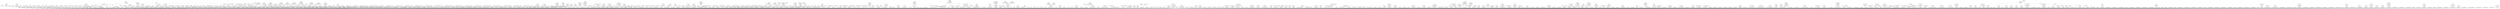 strict digraph  {
"www.google.com" [type=name];
"Global IPv6" [type=ipv6];
"Global IPv4" [type=ipv4];
"connectivitycheck.gstatic.com" [type=name];
"doorbells.august.com" [type=name];
"doorbells-prod-aws.august.com" [type=name];
"awseb-e-t-awsebloa-XjihcfXtdXsfX-X.us-west-X.elb.amazonaws.com" [type=name];
"b.canaryis.com" [type=name];
"b.prod.canaryis.com" [type=name];
"spectrum.sX.amazonaws.com" [type=name];
"sX-directional-w.amazonaws.com" [type=name];
"sX-X-w.amazonaws.com" [type=name];
"fireoscaptiveportal.com" [type=name];
"mqtt-mini.facebook.com" [type=name];
"mqtt-mini.cXr.facebook.com" [type=name];
"edge-mqtt.facebook.com" [type=name];
"mqtt.cXr.facebook.com" [type=name];
"lhX.googleusercontent.com" [type=name];
"googlehosted.l.googleusercontent.com" [type=name];
"api.smartthings.com" [type=name];
"graph.facebook.com" [type=name];
"api.facebook.com" [type=name];
"star.cXr.facebook.com" [type=name];
"ps-X.pubnub.com" [type=name];
"pubsub.pubnub.com" [type=name];
"X.openwrt.pool.ntp.org" [type=name];
"api-global.netflix.com" [type=name];
"api-global.geo.netflix.com" [type=name];
"api-global.us-east-X.prodaa.netflix.com" [type=name];
"dXpXzrXffaXtX.cloudfront.net" [type=name];
"status.eagleeyes.tw" [type=name];
"us.lgtvsdp.com" [type=name];
"us-lgtvsdp-com.aws-prd.net" [type=name];
"fw-updateX.smartthings.com" [type=name];
"www.belkin.com" [type=name];
"dcoXsrgXkvrex.cloudfront.net" [type=name];
"time.google.com" [type=name];
"weather.nest.com" [type=name];
"vweather-wtrX-production-X.us-east-X.elb.amazonaws.com" [type=name];
"prod-oregon-timeline-X-days.sX.amazonaws.com" [type=name];
"sX-us-west-X-w.amazonaws.com" [type=name];
"scalews.withings.net" [type=name];
"dcape-na.amazon.com" [type=name];
"mads.amazon.com" [type=name];
"s.amazon-adsystem.com" [type=name];
"aviary.amazon.com" [type=name];
"tools.google.com" [type=name];
"tools.l.google.com" [type=name];
"arcus-uswest.amazon.com" [type=name];
"wirelessdevicestats.googleapis.com" [type=name];
"googleapis.l.google.com" [type=name];
"clientsX.google.com" [type=name];
"clients.l.google.com" [type=name];
"fcm.googleapis.com" [type=name];
"liberty.logs.roku.com" [type=name];
"init.itunes.apple.com" [type=name];
"init-cdn.itunes-apple.com.akadns.net" [type=name];
"itunes.apple.com.edgekey.net" [type=name];
"eX.dsceX.akamaiedge.net" [type=name];
"xp.apple.com" [type=name];
"xp.itunes-apple.com.akadns.net" [type=name];
"xp.apple.com.edgekey.net" [type=name];
"eX.dscb.akamaiedge.net" [type=name];
"itunes.apple.com" [type=name];
"itunes-cdn.itunes-apple.com.akadns.net" [type=name];
"play.googleapis.com" [type=name];
"home-devices.googleapis.com" [type=name];
"device-metrics-us.amazon.com" [type=name];
"api.amazon.com" [type=name];
"captive.roku.com" [type=name];
"dXkXoglXrdXb.cloudfront.net" [type=name];
"websockets.platform.bing.com" [type=name];
"any.edge.bing.com" [type=name];
"unagi-na.amazon.com" [type=name];
"api.amazonalexa.com" [type=name];
"api.amazonalexa.com.cdn.amazon.com" [type=name];
"dXgsgXrqXvjdw.cloudfront.net" [type=name];
"pX-keyvalueservice.icloud.com" [type=name];
"keyvalueservice.fe.apple-dns.net" [type=name];
"ota.nvidia.com" [type=name];
"csX.adn.phicdn.net" [type=name];
"login.live.com" [type=name];
"login.msa.msidentity.com" [type=name];
"lgin.msa.trafficmanager.net" [type=name];
"fe-blXp-msa.trafficmanager.net" [type=name];
"svcs.myharmony.com" [type=name];
"prod-auto-lb-X-X.us-east-X.elb.amazonaws.com" [type=name];
"api.xbcs.net" [type=name];
"prodX-api-xbcs-net-X.us-east-X.elb.amazonaws.com" [type=name];
"pubads.g.doubleclick.net" [type=name];
"partnerad.l.doubleclick.net" [type=name];
"time-ios.apple.com" [type=name];
"time-ios.g.aaplimg.com" [type=name];
"tpc.googlesyndication.com" [type=name];
"pagead-googlehosted.l.google.com" [type=name];
"dcp.dcX.philips.com" [type=name];
"dcX-elb-X-X.eu-west-X.elb.amazonaws.com" [type=name];
"www.gstatic.com" [type=name];
"googleads.g.doubleclick.net" [type=name];
"pageadX.l.doubleclick.net" [type=name];
"czfeX-frontX-iadX.transport.home.nest.com" [type=name];
"ecX-X-X-X-X.compute-X.amazonaws.com" [type=name];
"logsink.devices.nest.com" [type=name];
"pool.ntp.org" [type=name];
"time.nist.gov" [type=name];
"ntpX.glb.nist.gov" [type=name];
"speech.platform.bing.com" [type=name];
"speech-platform-bing-com.a-X.a-msedge.net" [type=name];
"dual-a-X.a-msedge.net" [type=name];
"rps.skype.com" [type=name];
"rps.trafficmanager.net" [type=name];
"rps-usea-b.cloudapp.net" [type=name];
"play.google.com" [type=name];
"nvmos.nvidia.com" [type=name];
"avs-alexa-na.amazon.com" [type=name];
"latinum.amazon.com" [type=name];
"configsvc.cs.roku.com" [type=name];
"h.canaryis.com" [type=name];
"htpdate.prod.canaryis.com" [type=name];
"lvs-htpdate.prod.canaryis.com" [type=name];
"upp.itunes.apple.com" [type=name];
"upp-cdn.itunes-apple.com.akadns.net" [type=name];
"google.com" [type=name];
"yahoo.com" [type=name];
"nat.xbcs.net" [type=name];
"prodX-nat-xbcs-net-X.us-east-X.elb.amazonaws.com" [type=name];
"gfnpc.api.entitlement-prod.nvidiagrid.net" [type=name];
"static.nvidiagrid.net" [type=name];
"static.nvidiagrid.net.edgekey.net" [type=name];
"eX.dscg.akamaiedge.net" [type=name];
"events.gfe.nvidia.com" [type=name];
"prod-game-assets.sX.amazonaws.com" [type=name];
"mcs.arlo.com" [type=name];
"metric-collection-service-X.eu-west-X.elb.amazonaws.com" [type=name];
"msmetrics.ws.sonos.com" [type=name];
"valid.origin-apple.com.akadns.net" [type=name];
"valid-apple.g.aaplimg.com" [type=name];
"ceXaXdXaa-eXbXbXaXcaabafXcXefX.ssl.cfX.rackcdn.com" [type=name];
"cfX.rackcdn.com.edgekey.net" [type=name];
"eX.g.akamaiedge.net" [type=name];
"gateway-carry.icloud.com" [type=name];
"gateway.fe.apple-dns.net" [type=name];
"lcdn-locator.apple.com" [type=name];
"lcdn-locator.apple.com.akadns.net" [type=name];
"lcdn-locator-usuqo.apple.com.akadns.net" [type=name];
"sendlogs.securifi.com" [type=name];
"encrypted-tbnX.gstatic.com" [type=name];
"mas-ext.amazon.com" [type=name];
"msh.amazon.com" [type=name];
"ags-ext.amazon.com" [type=name];
"legato.radiotime.com" [type=name];
"legato.radiotime.com.cdn.cloudflare.net" [type=name];
"X.irobot.pool.ntp.org" [type=name];
"cast.google.com" [type=name];
"wwwX.l.google.com" [type=name];
"time.apple.com" [type=name];
"time-osx.g.aaplimg.com" [type=name];
"i.canaryis.com" [type=name];
"ingress.prod.canaryis.com" [type=name];
"lvs-ingress.prod.canaryis.com" [type=name];
"login.msa.akadns6.net" [type=name];
"vs.login.msa.akadns6.net" [type=name];
"imagesX.vudu.com" [type=name];
"vuduweb.s.llnwi.net" [type=name];
"prod.northstar.nvidiagrid.net" [type=name];
"apicache.vudu.com" [type=name];
"settings.crashlytics.com" [type=name];
"X.pool.ntp.org" [type=name];
"fw.ring.com" [type=name];
"es.ring.com" [type=name];
"vod.ring.com" [type=name];
"wu.ring.com" [type=name];
"wu.ring.com.cdn.cloudflare.net" [type=name];
"rss-dpd-service.ring.com" [type=name];
"avs-alexa-X-na.amazon.com" [type=name];
"bob-dispatch-prod-na.amazon.com" [type=name];
"dp-rsm-prod.amazon.com" [type=name];
"cf-svcs.myharmony.com" [type=name];
"ddpqisXhvuXz.cloudfront.net" [type=name];
"iphonesubmissions.apple.com" [type=name];
"iphonesubmissions.apple.com.akadns.net" [type=name];
"b-graph.facebook.com" [type=name];
"star-mini.cXr.facebook.com" [type=name];
"android.clients.google.com" [type=name];
"android.l.google.com" [type=name];
"vera-us-oem-relayX.mios.com" [type=name];
"vera-relayX.mios.com" [type=name];
"dxzXjxhrrzigf.cloudfront.net" [type=name];
"aca-livecards-service.amazon.com" [type=name];
"valid.apple.com" [type=name];
"guzzoni.apple.com" [type=name];
"origin.guzzoni-apple.com.akadns.net" [type=name];
"stXpXsa.guzzoni-apple.com.akadns.net" [type=name];
"clientflow.apple.com" [type=name];
"clientflow.apple.com.akadns.net" [type=name];
"clientflow.g.aaplimg.com" [type=name];
"gspeX-ssl.ls.apple.com" [type=name];
"gspeX-ssl.ls-apple.com.akadns.net" [type=name];
"gspeX-ssl.ls.apple.com.edgekey.net" [type=name];
"eX.eX.akamaiedge.net" [type=name];
"gspX-ssl.ls.apple.com" [type=name];
"gspX-ssl.ls-apple.com.akadns.net" [type=name];
"eX.a.akamaiedge.net" [type=name];
"img.youtube.com" [type=name];
"ytimg.l.google.com" [type=name];
"connectX.myqdevice.com" [type=name];
"connect.myq-cloud.com" [type=name];
"myq-connect.trafficmanager.net" [type=name];
"connectX-east.myq-cloud.com" [type=name];
"mesu.apple.com" [type=name];
"mesu-cdn.apple.com.akadns.net" [type=name];
"mesu.g.aaplimg.com" [type=name];
"bag.itunes.apple.com" [type=name];
"dp-gw-na.amazon.com" [type=name];
"andr-XfXecXeb-cbcXffXb-XdXcafXbcdX-X.na.api.amazonvideo.com" [type=name];
"atv-ext.amazon.com" [type=name];
"dp-discovery-na-ext.amazon.com" [type=name];
"www.googleapis.com" [type=name];
"softwareupdates.amazon.com" [type=name];
"updates.amazon.com" [type=name];
"pindorama.amazon.com" [type=name];
"appboot.netflix.com" [type=name];
"appboot.geo.netflix.com" [type=name];
"appboot.us-east-X.prodaa.netflix.com" [type=name];
"uiboot.netflix.com" [type=name];
"uiboot.geo.netflix.com" [type=name];
"uiboot.us-east-X.prodaa.netflix.com" [type=name];
"secure.netflix.com" [type=name];
"sec.netflix.com" [type=name];
"shaX.secure.netflix.edgekey.net" [type=name];
"eX.dscd.akamaiedge.net" [type=name];
"ichnaea.netflix.com" [type=name];
"ichnaea.geo.netflix.com" [type=name];
"ichnaea.us-east-X.prodaa.netflix.com" [type=name];
"occ-X-X-X.X.nflxso.net" [type=name];
"cdn-X.nflximg.com" [type=name];
"dscg.netflix.com.edgesuite.net" [type=name];
"aX.dscg.akamai.net" [type=name];
"customerevents.netflix.com" [type=name];
"customerevents.geo.netflix.com" [type=name];
"customerevents.us-east-X.prodaa.netflix.com" [type=name];
"firebat-X-afts-X.na.api.amazonvideo.com" [type=name];
"api.rokutime.com" [type=name];
"vera-us-oem-authdX.mios.com" [type=name];
"vera-authdX.mios.com" [type=name];
"sylvan.apple.com" [type=name];
"sylvan.apple.com.akadns.net" [type=name];
"sylvan.g.aaplimg.com" [type=name];
"diagnostics.meethue.com" [type=name];
"gsp-ssl.ls.apple.com" [type=name];
"gsp-ssl.ls-apple.com.akadns.net" [type=name];
"gsp-ssl-geomap.ls-apple.com.akadns.net" [type=name];
"gsp-ssl-dynamic.ls-apple.com.akadns.net" [type=name];
"www.ecdinterface.philips.com" [type=name];
"dp.dcX.philips.com" [type=name];
"go.trouter.skype.com" [type=name];
"root.skype-edf.akadns.net" [type=name];
"ap.spotify.com" [type=name];
"ap.gslb.spotify.com" [type=name];
"mtalk.google.com" [type=name];
"mobile-gtalk.l.google.com" [type=name];
"vX.broker.lifx.co" [type=name];
"lb.lifx.co" [type=name];
"portal.fb.com" [type=name];
"mobile.pipe.aria.microsoft.com" [type=name];
"prd.col.aria.mobile.skypedata.akadns.net" [type=name];
"pipe.skype.com" [type=name];
"pipe.prd.skypedata.akadns.net" [type=name];
"pipe.cloudapp.aria.akadns.net" [type=name];
"lithium.facebook.com" [type=name];
"nexus.dropcam.com" [type=name];
"r.canaryis.com" [type=name];
"rabbitmq-external.prod.canaryis.com" [type=name];
"oculusX-usX.dropcam.com" [type=name];
"dc-naX-useastX.connect.smartthings.com" [type=name];
"deviceconn-naXuseastX-ext-X.us-east-X.elb.amazonaws.com" [type=name];
"n-deventry.tplinkcloud.com" [type=name];
"n-useX-deventry.tplinkcloud.com" [type=name];
"api-global.us-west-X.prodaa.netflix.com" [type=name];
"mqtt.facebook.com" [type=name];
"tunnelX.weaveX.iadX.production.nest.com" [type=name];
"api.video.logi.com" [type=name];
"ecX-X-X-X-X.us-west-X.compute.amazonaws.com" [type=name];
"hub-api.wink.com" [type=name];
"agent-production.wink.com" [type=name];
"aXeXaedfXeXeXbcXcXaeXd-X.us-east-X.elb.amazonaws.com" [type=name];
"ping.seedonk.com" [type=name];
"ping-server-X.us-east-X.elb.amazonaws.com" [type=name];
"apresolve.spotify.com" [type=name];
"weblb-wg.dual-gslb.spotify.com" [type=name];
"aXuowfjvhioXfa.iot.us-east-X.amazonaws.com" [type=name];
"ws.meethue.com" [type=name];
"n-devs.tplinkcloud.com" [type=name];
"n-useX-devs.tplinkcloud.com" [type=name];
"advisor.arloxcld.com" [type=name];
"advisor-zX-X.us-west-X.elb.amazonaws.com" [type=name];
"lutron.broker.xively.com" [type=name];
"almond.securifi.com" [type=name];
"cloud.securifi.com" [type=name];
"testelb-X.us-east-X.elb.amazonaws.com" [type=name];
"ichnaea.us-west-X.prodaa.netflix.com" [type=name];
"X.logitech.pool.ntp.org" [type=name];
"vera-us-oem-eventX.mios.com" [type=name];
"vera-eventX.mios.com" [type=name];
"kindle-time.amazon.com" [type=name];
"frontdoor.nest.com" [type=name];
"frontdoor-srtX-production-X.us-east-X.elb.amazonaws.com" [type=name];
"ntp-gXg.amazon.com" [type=name];
"mp-us-signal.auto.mydlink.com" [type=name];
"xmpp.withings.net" [type=name];
"xbrokerX-zX.arloxcld.com" [type=name];
"edge.skype.com" [type=name];
"edge-skype-com.s-X.s-msedge.net" [type=name];
"s-X.s-msedge.net" [type=name];
"updates.arlo.com" [type=name];
"https.updates.arlo.com.edgekey.net" [type=name];
"eX.b.akamaiedge.net" [type=name];
"node-i-XfXdXbXddXf-alt.video.logi.com" [type=name];
"arlo-device.messaging.arlo.com" [type=name];
"arlodeviceprodlb-n-X.eu-west-X.elb.amazonaws.com" [type=name];
"rbs-sticky.august.com" [type=name];
"rbs-sticky-prod-aws.august.com" [type=name];
"awseb-e-z-awsebloa-xmbklXndfcwr-X.us-west-X.elb.amazonaws.com" [type=name];
"arlostatic-zX.sX.amazonaws.com" [type=name];
"client.wns.windows.com" [type=name];
"wns.notify.windows.com.akadns.net" [type=name];
"americasX.notify.windows.com.akadns.net" [type=name];
"dmXp.wns.notify.windows.com.akadns.net" [type=name];
"vera-us-oem-deviceX.mios.com" [type=name];
"vera-deviceX.mios.com" [type=name];
"vera-us-oem-accountX.mios.com" [type=name];
"vera-accountX.mios.com" [type=name];
"lechmere-vX.sslauth.sonos.com" [type=name];
"lechmere-vX.sslauth.sonos.com-vX.edgekey.net" [type=name];
"eX.i.akamaiedge.net" [type=name];
"conn-i-XfdfdXdXdedXc-us-east-X.lechmere.prod.ws.sonos.com" [type=name];
"conn-i-XbXfXdbdXaa-us-east-X.lechmere.prod.ws.sonos.com" [type=name];
"aXbmbcweXhybwy.iot.us-west-X.amazonaws.com" [type=name];
"august.pubnub.com" [type=name];
"ocsp.apple.com" [type=name];
"world-gen.g.aaplimg.com" [type=name];
"oem-logX.mios.com" [type=name];
"tX.gstatic.com" [type=name];
"origin.belkin-us.tendplatform.com" [type=name];
"time.windows.com" [type=name];
"time.microsoft.akadns.net" [type=name];
"keyvalueservice.icloud.com" [type=name];
"i.ytimg.com" [type=name];
"ytimg-edge-static.l.google.com" [type=name];
"aftv-X-amazon-afts-X.na.api.amazonvideo.com" [type=name];
"dmXp.wns.windows.com" [type=name];
"ktpx.amazon.com" [type=name];
"nrdpX-appboot.netflix.com" [type=name];
"www.facebook.com" [type=name];
"su.itunes.apple.com" [type=name];
"su-cdn.itunes-apple.com.akadns.net" [type=name];
"su-applak.itunes-apple.com.akadns.net" [type=name];
"su.itunes.apple.com.edgekey.net" [type=name];
"firmwareupdates.lutron.com" [type=name];
"kagoshima-X.herokussl.com" [type=name];
"elbX-X.us-east-X.elb.amazonaws.com" [type=name];
"sX.amazonaws.com" [type=name];
"sX-X.amazonaws.com" [type=name];
"configuration.apple.com" [type=name];
"configuration.apple.com.akadns.net" [type=name];
"configuration.apple.com.edgekey.net" [type=name];
"ytX.ggpht.com" [type=name];
"photos-ugc.l.googleusercontent.com" [type=name];
"sus.dhg.myharmony.com" [type=name];
"sus-myharmony.us-east-X.elasticbeanstalk.com" [type=name];
"retail-prod.web.roku.com" [type=name];
"retail-gateway-production.us-east-X.elasticbeanstalk.com" [type=name];
"esdk-ffl.spotify.com" [type=name];
"b.config.skype.com" [type=name];
"skypeecs-prod-edge-b.trafficmanager.net" [type=name];
"harman-podium.redbend.com" [type=name];
"api.cc.skype.com" [type=name];
"api-cc-skype.trafficmanager.net" [type=name];
"a-cc-useaX-X-skype.cloudapp.net" [type=name];
"campaign.consumer.entitlement.skype.com" [type=name];
"sconsentitXp.trafficmanager.net" [type=name];
"sconsentitXp.cloudapp.net" [type=name];
"continuum.dds.microsoft.com" [type=name];
"continuum.dds.microsoft.com.akadns.net" [type=name];
"ptbtimeX.ptb.de" [type=name];
"time-b.nist.gov" [type=name];
"time-b-g.nist.gov" [type=name];
"ntp.xs4all.nl" [type=name];
"time-a.nist.gov" [type=name];
"time-a-g.nist.gov" [type=name];
"services.tegrazone.com" [type=name];
"services.tegrazone.com.global.ogslb.com" [type=name];
"example.com" [type=name];
"www.example.com" [type=name];
"rfi.nessus.org" [type=name];
"dXrqwwXxkkbef.cloudfront.net" [type=name];
"index.ehub.netflix.com" [type=name];
"index.ehub.netflix.com.edgesuite.net" [type=name];
"aX.g.akamai.net" [type=name];
"liberty.cores.roku.com" [type=name];
"coresupload-X.us-east-X.elb.amazonaws.com" [type=name];
"api.sr.roku.com" [type=name];
"apiX.sr.roku.com" [type=name];
"api.roku.com" [type=name];
"api.cs.roku.com" [type=name];
"keysvc.cs.roku.com" [type=name];
"ls.cti.roku.com" [type=name];
"scribe.logs.roku.com" [type=name];
"www-roku.mgo.com" [type=name];
"cloudservices.roku.com" [type=name];
"dXnXpvXlXrXwpX.cloudfront.net" [type=name];
"liberty.sb.roku.com" [type=name];
"customer-feedbacks.web.roku.com" [type=name];
"dcXeeruXckgwe.cloudfront.net" [type=name];
"lat-services.api.data.roku.com" [type=name];
"nrdp.nccp.netflix.com" [type=name];
"nrdp.nccp.geo.netflix.com" [type=name];
"nrdp.nccp.us-east-X.prodaa.netflix.com" [type=name];
"assets.nflxext.com" [type=name];
"apps.mios.com" [type=name];
"events.api.bosecm.com" [type=name];
"events-aws-useast.api.bosecm.com" [type=name];
"play-music.gstatic.com" [type=name];
"update-timezone.sonos.com" [type=name];
"ssl.sonos.com.edgekey.net" [type=name];
"ssl.sonos.com.edgekey.net.globalredir.akadns.net" [type=name];
"service-catalog.ws.sonos.com" [type=name];
"update.sonos.com" [type=name];
"update-firmware.sonos.com" [type=name];
"ssl.sonos.com-dsd.edgekey.net" [type=name];
"ssl.sonos.com-dsd.edgekey.net.globalredir.akadns.net" [type=name];
"eX.f.akamaiedge.net" [type=name];
"useX-api.tplinkra.com" [type=name];
"logging.dhg.myharmony.com" [type=name];
"dhg-logging.us-east-X.elasticbeanstalk.com" [type=name];
"prod.amazoncrl.com" [type=name];
"dXosXhuXszXh.cloudfront.net" [type=name];
"dXhXbkXiotgjvw.cloudfront.net" [type=name];
"axis-acccXebXdeXb" [type=name];
"Local IPv4" [type=ipv4];
"home.myharmony.com" [type=name];
"home-myharmony.us-east-X.elasticbeanstalk.com" [type=name];
"www.youtube.com" [type=name];
"youtube-ui.l.google.com" [type=name];
"static.doubleclick.net" [type=name];
"static-doubleclick-net.l.google.com" [type=name];
"device-messaging-na.amazon.com" [type=name];
"todo-ta-gXg.amazon.com" [type=name];
"X.android.pool.ntp.org" [type=name];
"c-ls.mgo-images.com" [type=name];
"c-ls.mgo-images.com.edgekey.net" [type=name];
"c-catalog.mgo-images.com" [type=name];
"c-catalog.mgo-images.com.edgekey.net" [type=name];
"prd.mgo.com" [type=name];
"www.mgo.com" [type=name];
"time-c.netgear.com" [type=name];
"time-b.netgear.com" [type=name];
"fonts.googleapis.com" [type=name];
"googleadapis.l.google.com" [type=name];
"ajax.googleapis.com" [type=name];
"fonts.gstatic.com" [type=name];
"gstaticadssl.l.google.com" [type=name];
"duo.google.com" [type=name];
"apis.google.com" [type=name];
"plus.l.google.com" [type=name];
"weather.securifi.com" [type=name];
"X.north-america.pool.ntp.org" [type=name];
"gsa.apple.com" [type=name];
"gsa.apple.com.akadns.net" [type=name];
"gspX-ssl.apple.com" [type=name];
"iconfig.august.com" [type=name];
"prod-config.smsXuvmajr.us-west-X.elasticbeanstalk.com" [type=name];
"prod-coturn.august.com" [type=name];
"disc-prod.iot.irobotapi.com" [type=name];
"unauthX.prod.iot.irobotapi.com" [type=name];
"www.meethue.com" [type=name];
"liberty.sw.roku.com" [type=name];
"clientdata.sslauth.sonos.com" [type=name];
"clientdata.sslauth.sonos.com.edgekey.net" [type=name];
"customerevents.us-west-X.prodaa.netflix.com" [type=name];
"appboot.us-west-X.prodaa.netflix.com" [type=name];
"uiboot.us-west-X.prodaa.netflix.com" [type=name];
"safebrowsing.googleapis.com" [type=name];
"czfeX.frontX.iadX.production.nest.com" [type=name];
"weave-logsink.nest.com" [type=name];
"play.itunes.apple.com" [type=name];
"play-cdn.itunes-apple.com.akadns.net" [type=name];
"wl.amazon-dss.com" [type=name];
"static.ips.apple.com" [type=name];
"static.ips-geo.gcsis-apple.com.akadns.net" [type=name];
"staticX.ips.apple.com.edgekey.net" [type=name];
"albert.apple.com" [type=name];
"albert.gcsis-apple.com.akadns.net" [type=name];
"ocsp.digicert.com" [type=name];
"csX.wac.phicdn.net" [type=name];
"init-pXst.push.apple.com" [type=name];
"init-pXst-lb.push-apple.com.akadns.net" [type=name];
"init-pXst.push.apple.com.edgesuite.net" [type=name];
"aX.gX.akamai.net" [type=name];
"X-courier.push.apple.com" [type=name];
"X.courier-push-apple.com.akadns.net" [type=name];
"us-se-courier-X.push-apple.com.akadns.net" [type=name];
"setup.icloud.com" [type=name];
"setup.fe.apple-dns.net" [type=name];
"www.icloud.com" [type=name];
"www-cdn.icloud.com.akadns.net" [type=name];
"www.icloud.com.edgekey.net" [type=name];
"init.gc.apple.com" [type=name];
"init.gc-lb.apple.com.akadns.net" [type=name];
"static.gc.apple.com.edgekey.net" [type=name];
"static.gc.apple.com" [type=name];
"profile.gc.apple.com" [type=name];
"profile.gc-apple.com.akadns.net" [type=name];
"profile.gc.fe.apple-dns.net" [type=name];
"buy.itunes.apple.com" [type=name];
"buy.itunes-apple.com.akadns.net" [type=name];
"pX-buy.itunes.apple.com" [type=name];
"pX-buy.itunes-apple.com.akadns.net" [type=name];
"gdmf.apple.com" [type=name];
"gdmf.apple.com.akadns.net" [type=name];
"updates-http.cdn-apple.com" [type=name];
"updates-http.cdn-apple.com.akadns.net" [type=name];
"updates-http.g.aaplimg.com" [type=name];
"gs.apple.com" [type=name];
"gs.apple.com.akadns.net" [type=name];
"init-pXmd.apple.com" [type=name];
"init-pXmd-lb.push-apple.com.akadns.net" [type=name];
"init-pXmd.apple.com.edgesuite.net" [type=name];
"aX.b.akamai.net" [type=name];
"init.ess.apple.com" [type=name];
"init.ess.apple.com.edgesuite.net" [type=name];
"aX.giX.akamai.net" [type=name];
"pX-availability.icloud.com" [type=name];
"availability.fe.apple-dns.net" [type=name];
"radio.itunes.apple.com" [type=name];
"radio.itunes.apple.com.edgekey.net" [type=name];
"apps.mzstatic.com" [type=name];
"apps-mzstatic-cdn.itunes-apple.com.akadns.net" [type=name];
"apps.mzstatic.com.edgekey.net" [type=name];
"gateway.icloud.com" [type=name];
"tbsc.apple.com" [type=name];
"tbsc.apple.com.akadns.net" [type=name];
"time.android.com" [type=name];
"aidc.apple.com" [type=name];
"aidc.origin-apple.com.akadns.net" [type=name];
"pancake.apple.com" [type=name];
"pancake.cdn-apple.com.akadns.net" [type=name];
"pancake.g.aaplimg.com" [type=name];
"vera-us-oem-storageX.mios.com" [type=name];
"cortana-gateway.amazon.com" [type=name];
"kinesis.us-east-X.amazonaws.com" [type=name];
"ftvr-na.amazon.com" [type=name];
"clX.apple.com" [type=name];
"clX-cdn.origin-apple.com.akadns.net" [type=name];
"clX.apple.com.edgekey.net" [type=name];
"pX-fmfmobile.icloud.com" [type=name];
"fmfmobile.fe.apple-dns.net" [type=name];
"mobileupdate.nvidia.com" [type=name];
"samples.voice.cti.roku.com" [type=name];
"cdnfw.withings.net" [type=name];
"prod.q.ssl.global.fastly.net" [type=name];
"geomobileservices-pa.googleapis.com" [type=name];
"lgin.blXsX.msa.trafficmanager.net" [type=name];
"dbXp.wns.notify.windows.com.akadns.net" [type=name];
"android.googleapis.com" [type=name];
"mas-sdk.amazon.com" [type=name];
"dXsXzyzXdccXd.cloudfront.net" [type=name];
"aXk.amazon.com" [type=name];
"connect.myqdevice.com" [type=name];
"accesspoints.googleapis.com" [type=name];
"rX---sn-nvXuixgo-Xuae.googlevideo.com" [type=name];
"rX.sn-nvXuixgo-Xuae.googlevideo.com" [type=name];
"sX.us-west-X.amazonaws.com" [type=name];
"sgXp.wns.notify.windows.com.akadns.net" [type=name];
"gs-loc.apple.com" [type=name];
"gs-loc-new.ls-apple.com.akadns.net" [type=name];
"gs-loc.ls-apple.com.akadns.net" [type=name];
"sec-oc.netflix.com" [type=name];
"trouter-cus.trouter.skype.com" [type=name];
"cus.skype-edf.akadns.net" [type=name];
"gucX-accesspoint-a-Xjf.ap.spotify.com" [type=name];
"conn-i-XdXcXeXaXbX-us-east-X.lechmere.prod.ws.sonos.com" [type=name];
"conn-i-XcXbdXbX-us-east-X.lechmere.prod.ws.sonos.com" [type=name];
"certs.ws.sonos.com" [type=name];
"certs-ak-origin.ws.sonos.com" [type=name];
"rX---sn-nvXuixgo-Xuae.gvt1.com" [type=name];
"rX.sn-nvXuixgo-Xuae.gvt1.com" [type=name];
"dl.google.com" [type=name];
"origin-api.amazonalexa.com" [type=name];
"s-X.dc-msedge.net" [type=name];
"gucX-accesspoint-a-jxX.ap.spotify.com" [type=name];
"channels.roku.com" [type=name];
"dgnnkcXfXcms.cloudfront.net" [type=name];
"image.roku.com" [type=name];
"dXohvxXnlnXht.cloudfront.net" [type=name];
"mdh-pa.googleapis.com" [type=name];
"sylvan.apple.com.edgekey.net" [type=name];
"eX.d.akamaiedge.net" [type=name];
"valid.apple.com.edgekey.net" [type=name];
"a.config.skype.com" [type=name];
"skypeecs-prod-edge-a.trafficmanager.net" [type=name];
"rbs.august.com" [type=name];
"rbs-prod-aws.august.com" [type=name];
"legacy-prod-rbs-sticky-X.us-west-X.elb.amazonaws.com" [type=name];
"tis.cti.roku.com" [type=name];
"android-safebrowsing.google.com" [type=name];
"sb.l.google.com" [type=name];
"uts-api.itunes.apple.com" [type=name];
"bob-dispatch-migration-na.amazon.com" [type=name];
"gsp-ssl-dynamic.lsX-apple.com.akadns.net" [type=name];
"chromeos-ca.gstatic.com" [type=name];
"scontent-atlX-X.xx.fbcdn.net" [type=name];
"redirector.gvt1.com" [type=name];
"b-cc-useaX-X-skype.cloudapp.net" [type=name];
"aX.giX.akamai.net.X.X.cn.akamaitech.net" [type=name];
"device-provisioning.googleapis.com" [type=name];
"pd.itunes.apple.com" [type=name];
"pd-cdn.itunes-apple.com.akadns.net" [type=name];
"iphone-ld.apple.com" [type=name];
"iphone-ld.origin-apple.com.akadns.net" [type=name];
"iphone-ld-ar.apple.com.edgekey.net" [type=name];
"identity.ess.apple.com" [type=name];
"identity.ess-apple.com.akadns.net" [type=name];
"eX.dscg.akamaiedge.net.X.X.cn.akamaiedge.net" [type=name];
"connectX-west.myq-cloud.com" [type=name];
"appstore-tv-prod-na.amazon.com" [type=name];
"digprjsurvey.amazon.com" [type=name];
"notify.firetv.bugsnag.appstore.a2z.com" [type=name];
"sonos-auw-Xpct.radiotime.com" [type=name];
"firebat.api.amazonvideo.com" [type=name];
"gcm-http.googleapis.com" [type=name];
"metrics.icloud.com" [type=name];
"me.apple-dns.net" [type=name];
"dviXmdXwXb.cloudfront.net" [type=name];
"dXrqzXtXmtmbX.cloudfront.net" [type=name];
"dc.connect.smartthings.com" [type=name];
"switch.dc.connect.smartthings.com" [type=name];
"lbr.dc.connect.smartthings.com" [type=name];
"usher-regional-ext-X.us-east-X.elb.amazonaws.com" [type=name];
"timeX.google.com" [type=name];
"time.samsungcloudsolution.com" [type=name];
"time.trafficmanager.net" [type=name];
"stsprdservicesa.cloudapp.net" [type=name];
"musicid.samsungcloudsolution.com" [type=name];
"dXxhXaXzkibdt.cloudfront.net" [type=name];
"cdn.samsungcloudsolution.com" [type=name];
"dXkwmlpcXoX.cloudfront.net" [type=name];
"gpm.samsungqbe.com" [type=name];
"osb-ussvc.samsungqbe.com" [type=name];
"bpu.samsungelectronics.com" [type=name];
"sas.samsungcloudsolution.com" [type=name];
"prd-sas-slb-X.eu-west-X.elb.amazonaws.com" [type=name];
"osb.samsungqbe.com" [type=name];
"sso.internetat.tv" [type=name];
"osb-internetattv.samsungqbe.com" [type=name];
"prderrordumpssm.samsungcloudsolution.net" [type=name];
"mincorecloudservice-prd.cloudapp.net" [type=name];
"osb-krsvc.samsungqbe.com" [type=name];
"osb-apps.samsungqbe.com" [type=name];
"prderrordumphsm.samsungcloudsolution.com" [type=name];
"ndf-upload-api-prd.cloudapp.net" [type=name];
"api.distribution.hulu.com" [type=name];
"dXepxfXtXaXoh.cloudfront.net" [type=name];
"ib.huluim.com" [type=name];
"ib.huluim.com.edgesuite.net" [type=name];
"imgX.mgo-images.com" [type=name];
"mgo-images.com.edgekey.net" [type=name];
"eden.pages.iheart.com" [type=name];
"iheartmedia.map.fastly.net" [type=name];
"log-ingestion.samsungacr.com" [type=name];
"lcprdX.samsungcloudsolution.net" [type=name];
"prd-snap-broker-elb-X.eu-west-X.elb.amazonaws.com" [type=name];
"configprd.samsungcloudsolution.net" [type=name];
"elb-prd-bigdata-config-app-X.eu-west-X.elb.amazonaws.com" [type=name];
"vd.contents.prod.us.sX.amazonaws.com" [type=name];
"ads.samsungads.com" [type=name];
"prd-adplatform-ad-X.us-west-X.elb.amazonaws.com" [type=name];
"dXjuXxanozXgh.cloudfront.net" [type=name];
"dXoxlqXhXkqXqX.cloudfront.net" [type=name];
"apps-pub.samsungcloudcdn.com" [type=name];
"apps-pub.samsungcloudcdn.com.edgesuite.net" [type=name];
"aX.wX.akamai.net" [type=name];
"dXcmiaeXbXeX.cloudfront.net" [type=name];
"events.samsungads.com" [type=name];
"prd-adplatform-ad-tracker-X.us-west-X.elb.amazonaws.com" [type=name];
"apps.samsungcloudcdn.com" [type=name];
"apps.samsungcloudcdn.com.edgesuite.net" [type=name];
"apu.samsungelectronics.com" [type=name];
"otnprdX.samsungcloudsolution.net" [type=name];
"prd-otn-proxyX-X.us-east-X.elb.amazonaws.com" [type=name];
"www.samsungotn.net" [type=name];
"otnopenapiwww.cloudapp.net" [type=name];
"otn.samsungcloudcdn.com" [type=name];
"otn.samsungcloudcdn.com.edgesuite.net" [type=name];
"dXamiXppwXnmn.cloudfront.net" [type=name];
"xpu.samsungelectronics.com" [type=name];
"upu.samsungelectronics.com" [type=name];
"dpu.samsungelectronics.com" [type=name];
"zpu.samsungelectronics.com" [type=name];
"cpu.samsungelectronics.com" [type=name];
"kpu.samsungelectronics.com" [type=name];
"www.cbs.com" [type=name];
"www-cache-gcp.cbs.com" [type=name];
"wwwimage.cbsstatic.com" [type=name];
"ypu.samsungelectronics.com" [type=name];
"conn-i-XeXaXdXeXdcX-us-east-X.lechmere.prod.ws.sonos.com" [type=name];
"notice.samsungcloudsolution.com" [type=name];
"noticeprd.trafficmanager.net" [type=name];
"noticeprdX.cloudapp.net" [type=name];
"noticeprd.cloudapp.net" [type=name];
"noticecdn.samsungcloudsolution.com" [type=name];
"dXjwpcrXqXpcqX.cloudfront.net" [type=name];
"acrX.samsungcloudsolution.com" [type=name];
"acrapiprd.trafficmanager.net" [type=name];
"acrapiprd.cloudapp.net" [type=name];
"product-settings.ws.sonos.com" [type=name];
"product-settings.ws.sonos.com.edgekey.net" [type=name];
"eX.dsci.akamaiedge.net" [type=name];
"X.sonostime.pool.ntp.org" [type=name];
"conn-i-XaXdXfXaXcXaXfX-us-east-X.lechmere.prod.ws.sonos.com" [type=name];
"feature-config.sslauth.sonos.com" [type=name];
"feature-config.sslauth.sonos.com-vX.edgekey.net" [type=name];
"system-api.sonos.com" [type=name];
"conn-i-XeXdXfXcf-us-east-X.lechmere.prod.ws.sonos.com" [type=name];
"gucX-accesspoint-a-gjzg.ap.spotify.com" [type=name];
"gucX-accesspoint-a-tXjX.ap.spotify.com" [type=name];
"scontent-dfwX-X.xx.fbcdn.net" [type=name];
"authentication.mgo.com" [type=name];
"prd-authentication-public-elb-X.us-west-X.elb.amazonaws.com" [type=name];
"reports.crashlytics.com" [type=name];
"nrdp.prod.ftl.netflix.com" [type=name];
"ixanycast.ftl.netflix.com" [type=name];
"us-east-X.cloudmatchbeta.nvidiagrid.net" [type=name];
"np-ashX-X.cloudmatchbeta.nvidiagrid.net" [type=name];
"plex.tv" [type=name];
"clientservices.googleapis.com" [type=name];
"prod-config-canary.us-west-X.elasticbeanstalk.com" [type=name];
"c-cc-useaX-X-skype.cloudapp.net" [type=name];
"gucX-accesspoint-a-xXkh.ap.spotify.com" [type=name];
"gucX-accesspoint-a-wbnp.ap.spotify.com" [type=name];
"det-ta-gXg.amazon.com" [type=name];
"vzwowX-zX-prod.ar.arlo.com" [type=name];
"aX.dscg.akamai.net.X.X.cn.akamaitech.net" [type=name];
"scontent-lgaX-X.xx.fbcdn.net" [type=name];
"location-services-measurements.sX-external-X.amazonaws.com" [type=name];
"sX-external-X-w.amazonaws.com" [type=name];
"nrdp.nccp.us-west-X.prodaa.netflix.com" [type=name];
"go.microsoft.com" [type=name];
"go.microsoft.com.edgekey.net" [type=name];
"eX.dspg.akamaiedge.net" [type=name];
"secureclockX.playready.microsoft.com" [type=name];
"playreadysecureclock.trafficmanager.net" [type=name];
"pr-clockservice-eastus.cloudapp.net" [type=name];
"secureclock.playready.microsoft.com" [type=name];
"clock-global.trafficmanager.net" [type=name];
"pc-clockservice-centralus.cloudapp.net" [type=name];
"selfsigned.ueiwsp.com" [type=name];
"uswprodwp.trafficmanager.net" [type=name];
"uswprodwpXas.azurewebsites.net" [type=name];
"ssl.uswprodwpXas.azurewebsites.net" [type=name];
"oempprd.samsungcloudsolution.com" [type=name];
"dXooiozhdnXt.cloudfront.net" [type=name];
"config.samsungads.com" [type=name];
"prd-adplatform-config-oregon-X.us-west-X.elb.amazonaws.com" [type=name];
"wwp.greenwichmeantime.com" [type=name];
"log-config.samsungacr.com" [type=name];
"targetedconfig-prod.us-east-X.elasticbeanstalk.com" [type=name];
"acr-us-prd.internetat.tv" [type=name];
"prd-acr-search-web-X.us-east-X.elb.amazonaws.com" [type=name];
"otter-tizen-kids-prod.pbs.org" [type=name];
"otter-tizen-kids-prod.tf.pbs.org" [type=name];
"dXsXdXmajtpui.cloudfront.net" [type=name];
"image.pbs.org" [type=name];
"dXrXrqpXicedrh.cloudfront.net" [type=name];
"otter-tizen-ga-prod.pbs.org" [type=name];
"otter-tizen-ga-prod.tf.pbs.org" [type=name];
"dXaxwuisXybn.cloudfront.net" [type=name];
"vimeo.com" [type=name];
"www.amazon.com" [type=name];
"www.cdn.amazon.com" [type=name];
"dXagXhukkhXyn.cloudfront.net" [type=name];
"www.dailymotion.com" [type=name];
"dmwww.geo.dmcdn.net" [type=name];
"www.nfl.com" [type=name];
"clubs.nfl.com.edgekey.net" [type=name];
"www.yahoo.com" [type=name];
"atsvX-fp-shed.wgX.b.yahoo.com" [type=name];
"www.msn.com" [type=name];
"www-msn-com.a-X.a-msedge.net" [type=name];
"a-X.a-msedge.net" [type=name];
"www.msnbc.com" [type=name];
"msnbc.com.edgekey.net" [type=name];
"static.xx.fbcdn.net" [type=name];
"scontent.xx.fbcdn.net" [type=name];
"pixel.facebook.com" [type=name];
"z-m.cXr.facebook.com" [type=name];
"ign-aXsXopXomzoXe-XdXdXpdX-XdX.api.amazonvideo.com" [type=name];
"m.media-amazon.com" [type=name];
"c.media-amazon.com" [type=name];
"na.api.amazonvideo.com" [type=name];
"api.us-east-X.aiv-delivery.net" [type=name];
"dXdfnXgombl.cloudfront.net" [type=name];
"probe.icloud.com" [type=name];
"probe.me.apple-dns.net" [type=name];
"fds.dcX.philips.com" [type=name];
"dvduXtzdgbXoo.cloudfront.net" [type=name];
"time.meethue.com" [type=name];
"wwwX.meethue.com" [type=name];
"brands.lighting.philips.com.edgekey.net" [type=name];
"static.ess.apple.com" [type=name];
"humb.apple.com" [type=name];
"humb.apple.com.akadns.net" [type=name];
"msXpXsa.guzzoni-apple.com.akadns.net" [type=name];
"csi.gstatic.com" [type=name];
"conn-i-XbXabaeXbXffbXdeb-us-east-X.lechmere.prod.ws.sonos.com" [type=name];
"conn-i-XdaXdXaXeXfX-us-east-X.lechmere.prod.ws.sonos.com" [type=name];
"ipvX.connman.net" [type=name];
"v.canaryis.com" [type=name];
"viks-device.prod.canaryis.com" [type=name];
"o.canaryis.com" [type=name];
"device-ota.prod.canaryis.com" [type=name];
"vs.lgin.msa.trafficmanager.net" [type=name];
"display.ravm.tv" [type=name];
"cma.itunes.apple.com" [type=name];
"cma-china.itunes-apple.com.akadns.net" [type=name];
"cma.itunes-apple.com.akadns.net" [type=name];
"mesu-rand.g.aaplimg.com" [type=name];
"conn-i-XeXaaXeXfeccX-us-east-X.lechmere.prod.ws.sonos.com" [type=name];
"imasdk.googleapis.com" [type=name];
"src.litix.io" [type=name];
"dXihilmoXkazre.cloudfront.net" [type=name];
"www.google-analytics.com" [type=name];
"www-google-analytics.l.google.com" [type=name];
"profile.services.pbs.org" [type=name];
"rX-api-vip.pbs.org" [type=name];
"content.services.pbs.org" [type=name];
"us-courier-X.push-apple.com.akadns.net" [type=name];
"scontent.fhouX-X.fna.fbcdn.net" [type=name];
"dss-na.amazon.com" [type=name];
"csX.wpc.edgecastcdn.net" [type=name];
"scontent-ortX-X.xx.fbcdn.net" [type=name];
"node-i-XfcbdXfcXcXe-alt.video.logi.com" [type=name];
"X.bose.pool.ntp.org" [type=name];
"apiX.iheart.com" [type=name];
"prod.iheart.map.fastly.net" [type=name];
"streaming.bose.com" [type=name];
"streaming.fortis.bose.com" [type=name];
"content.api.bose.io" [type=name];
"bose-prod.apigee.net" [type=name];
"reaXrtX-X-routers.dn.apigee.net" [type=name];
"aXbhvrXcXwnXya.iot.us-east-X.amazonaws.com" [type=name];
"donpvpdXxeci.cloudfront.net" [type=name];
"media.bose.io" [type=name];
"streamingoauth.bose.com" [type=name];
"streamingoauth.fortis.bose.com" [type=name];
"dXkXtnplXeX.cloudfront.net" [type=name];
"bookkeeper.itunes.apple.com" [type=name];
"bookkeeper-cdn.itunes-apple.com.akadns.net" [type=name];
"api.getpiper.com" [type=name];
"eventgateway.getpiper.com" [type=name];
"rps-usea-a.cloudapp.net" [type=name];
"repo.getpiper.com" [type=name];
"lgin.baysX-msa.trafficmanager.net" [type=name];
"gsp-ssl-gspxramp.ls-apple.com.akadns.net" [type=name];
"gsp-ssl-frontend.ls-apple.com.akadns.net" [type=name];
"gsp-ssl-vX.lsX-apple.com.akadns.net" [type=name];
"gucX-accesspoint-a-vXpX.ap.spotify.com" [type=name];
"gaeX-accesspoint-a-Xsc.ap.spotify.com" [type=name];
"gucX-accesspoint-a-XqXc.ap.spotify.com" [type=name];
"iotmoonraker.us-east-X.prod.us-east-X.pb.iot.amazonaws.com" [type=name];
"dualstack.iotmoonraker-u-elb-XbkszqXbvnbyv-X.us-east-X.elb.amazonaws.com" [type=name];
"relayX.getpiper.com" [type=name];
"gucX-accesspoint-a-cwfk.ap.spotify.com" [type=name];
"gucX-accesspoint-a-vjhp.ap.spotify.com" [type=name];
"gucX-accesspoint-a-XwkX.ap.spotify.com" [type=name];
"gucX-accesspoint-a-gkkl.ap.spotify.com" [type=name];
"iotmoonraker.us-west-X.prod.iot.us-west-X.amazonaws.com" [type=name];
"dualstack.iotmoonraker-u-elb-XwXqnwXzq-X.us-west-X.elb.amazonaws.com" [type=name];
"lgin-baysX-msa.trafficmanager.net" [type=name];
"gspx-ssl.ls.apple.com" [type=name];
"sta.mios.com" [type=name];
"static.getpiper.com" [type=name];
"logs-X.loggly.com" [type=name];
"gucX-accesspoint-a-Xrl.ap.spotify.com" [type=name];
"files.dropcam.com" [type=name];
"scontent-iadX-X.xx.fbcdn.net" [type=name];
"img-resize-cdn-prod.samsungnyc.com" [type=name];
"dshXbvzpXqmhc.cloudfront.net" [type=name];
"gucX-accesspoint-a-xvkd.ap.spotify.com" [type=name];
"gucX-accesspoint-a-wzXd.ap.spotify.com" [type=name];
"gucX-accesspoint-a-ltXh.ap.spotify.com" [type=name];
"gucX-accesspoint-a-Xdg.ap.spotify.com" [type=name];
"vudu.dX.sc.omtrdc.net" [type=name];
"gucX-accesspoint-a-dtlX.ap.spotify.com" [type=name];
"gucX-accesspoint-a-Xgf.ap.spotify.com" [type=name];
"gucX-accesspoint-a-sXtp.ap.spotify.com" [type=name];
"gucX-accesspoint-a-XrXn.ap.spotify.com" [type=name];
"updates.nest.com" [type=name];
"time.nest.com" [type=name];
"device-artifacts-vX.sX.amazonaws.com" [type=name];
"gucX-accesspoint-a-qhjm.ap.spotify.com" [type=name];
"gucX-accesspoint-a-sgfg.ap.spotify.com" [type=name];
"gucX-accesspoint-a-Xjkj.ap.spotify.com" [type=name];
"a.root-servers.net" [type=name];
"node-i-XdXbXaXcX-alt.video.logi.com" [type=name];
"conn-i-XcXdXbXe-us-east-X.lechmere.prod.ws.sonos.com" [type=name];
"conn-i-XfXdXcXc-us-east-X.lechmere.prod.ws.sonos.com" [type=name];
"registration.arloxcld.com" [type=name];
"xc-registration-X.eu-west-X.elb.amazonaws.com" [type=name];
"conn-i-XaecdceXcebXfX-us-east-X.lechmere.prod.ws.sonos.com" [type=name];
"presence.arloxcld.com" [type=name];
"xc-presence-X.eu-west-X.elb.amazonaws.com" [type=name];
"conn-i-XfXdXbXcXcXee-us-east-X.lechmere.prod.ws.sonos.com" [type=name];
"oca-api.netflix.com" [type=name];
"oca-api.geo.netflix.com" [type=name];
"oca-api.us-west-X.prodaa.netflix.com" [type=name];
"cognito-identity.us-east-X.amazonaws.com" [type=name];
"mobileanalytics.us-east-X.amazonaws.com" [type=name];
"prime.amazon.com" [type=name];
"andr-X-afts-X.api.amazonvideo.com" [type=name];
"images-na.ssl-images-amazon.com" [type=name];
"fe-byXp-msa.trafficmanager.net" [type=name];
"conn-i-XbXaXeXbXbcXeb-us-east-X.lechmere.prod.ws.sonos.com" [type=name];
"conn-i-XeXddXeaXeXb-us-east-X.lechmere.prod.ws.sonos.com" [type=name];
"gucX-accesspoint-a-xXzw.ap.spotify.com" [type=name];
"cdn.fbsbx.com" [type=name];
"gucX-accesspoint-a-XtX.ap.spotify.com" [type=name];
"gucX-accesspoint-a-XzXj.ap.spotify.com" [type=name];
"gucX-accesspoint-a-Xl.ap.spotify.com" [type=name];
"gucX-accesspoint-a-zxmX.ap.spotify.com" [type=name];
"gucX-accesspoint-a-rXck.ap.spotify.com" [type=name];
"redbend.com" [type=name];
"rink.hockeyapp.net" [type=name];
"stadiumvpc-X.us-east-X.elb.amazonaws.com" [type=name];
"gucX-accesspoint-a-lbcm.ap.spotify.com" [type=name];
"us.ibs.lgappstv.com" [type=name];
"us-ibs-lgappstv-com.aws-prd.net" [type=name];
"us.tvsdp.lgeapi.com" [type=name];
"aicip.tvsdp.lgeapi.com" [type=name];
"aicip-tvsdp-lgeapi-com.aws-prd.net" [type=name];
"ngfts.lge.com" [type=name];
"ngfts.lge.com.edgekey.net" [type=name];
"gfts.lge.com" [type=name];
"gfts.lge.com.edgekey.net" [type=name];
"us.security.lgtvsdp.com" [type=name];
"us-security-lgtvsdp-com.aws-prd.net" [type=name];
"us.ad.lgsmartad.com" [type=name];
"us-ad-lgsmartad-com.aws-prd.net" [type=name];
"lgin-blXsX-msa.trafficmanager.net" [type=name];
"csX.wpc.phicdn.net" [type=name];
"gucX-accesspoint-a-tXq.ap.spotify.com" [type=name];
"gucX-accesspoint-a-XcXp.ap.spotify.com" [type=name];
"node-i-XbXcXcXeXdX-alt.video.logi.com" [type=name];
"gucX-accesspoint-a-XmrX.ap.spotify.com" [type=name];
"ftv-smp.ntp-fireos.com" [type=name];
"www.msftncsi.com" [type=name];
"www.msftncsi.com.edgesuite.net" [type=name];
"dXmXezwXfosyw.cloudfront.net" [type=name];
"fls-na.amazon.com" [type=name];
"gateway.prod.us-east-X.forester.a2z.com" [type=name];
"endpoint.prod.us-east-X.forester.a2z.com" [type=name];
"cdws.us-east-X.amazonaws.com" [type=name];
"dps-proxy.amazon.com" [type=name];
"iscale.iheart.com" [type=name];
"dualstack.iheartmedia.map.fastly.net" [type=name];
"gucX-accesspoint-a-XgX.ap.spotify.com" [type=name];
"gucX-accesspoint-a-hX.ap.spotify.com" [type=name];
"eX.b.akamaiedge.net.X.X.cn.akamaiedge.net" [type=name];
"ocsp.comodoca.com" [type=name];
"tXjXgXxX.stackpathcdn.com" [type=name];
"gucX-accesspoint-a-xX.ap.spotify.com" [type=name];
"mesu.apple.com.edgekey.net" [type=name];
"gdkXdXhcX.execute-api.us-east-X.amazonaws.com" [type=name];
"gucX-accesspoint-a-glXr.ap.spotify.com" [type=name];
"gucX-accesspoint-a-kxrX.ap.spotify.com" [type=name];
"gucX-accesspoint-a-vXs.ap.spotify.com" [type=name];
"trouter-cus-a.trouter.skype.com" [type=name];
"trouter-cus-a.cloudapp.net" [type=name];
"conn-i-XfXcXebdX-us-east-X.lechmere.prod.ws.sonos.com" [type=name];
"aftv-X-amazon-afts-X.api.amazonvideo.com" [type=name];
"www.google.com" -> "Global IPv6"  [label=AAAA];
"www.google.com" -> "Global IPv4"  [label=A];
"connectivitycheck.gstatic.com" -> "Global IPv4"  [label=A];
"connectivitycheck.gstatic.com" -> "Global IPv6"  [label=AAAA];
"doorbells.august.com" -> "doorbells-prod-aws.august.com"  [label=CNAME];
"doorbells-prod-aws.august.com" -> "awseb-e-t-awsebloa-XjihcfXtdXsfX-X.us-west-X.elb.amazonaws.com"  [label=CNAME];
"awseb-e-t-awsebloa-XjihcfXtdXsfX-X.us-west-X.elb.amazonaws.com" -> "Global IPv4"  [label=A];
"b.canaryis.com" -> "b.prod.canaryis.com"  [label=CNAME];
"b.prod.canaryis.com" -> "Global IPv4"  [label=A];
"spectrum.sX.amazonaws.com" -> "sX-directional-w.amazonaws.com"  [label=CNAME];
"sX-directional-w.amazonaws.com" -> "sX-X-w.amazonaws.com"  [label=CNAME];
"sX-X-w.amazonaws.com" -> "Global IPv4"  [label=A];
"fireoscaptiveportal.com" -> "Global IPv4"  [label=A];
"mqtt-mini.facebook.com" -> "mqtt-mini.cXr.facebook.com"  [label=CNAME];
"mqtt-mini.cXr.facebook.com" -> "Global IPv4"  [label=A];
"edge-mqtt.facebook.com" -> "mqtt.cXr.facebook.com"  [label=CNAME];
"mqtt.cXr.facebook.com" -> "Global IPv4"  [label=A];
"lhX.googleusercontent.com" -> "googlehosted.l.googleusercontent.com"  [label=CNAME];
"googlehosted.l.googleusercontent.com" -> "Global IPv4"  [label=A];
"googlehosted.l.googleusercontent.com" -> "Global IPv6"  [label=AAAA];
"api.smartthings.com" -> "Global IPv4"  [label=A];
"graph.facebook.com" -> "api.facebook.com"  [label=CNAME];
"api.facebook.com" -> "star.cXr.facebook.com"  [label=CNAME];
"star.cXr.facebook.com" -> "Global IPv4"  [label=A];
"star.cXr.facebook.com" -> "Global IPv6"  [label=AAAA];
"ps-X.pubnub.com" -> "pubsub.pubnub.com"  [label=CNAME];
"pubsub.pubnub.com" -> "Global IPv4"  [label=A];
"X.openwrt.pool.ntp.org" -> "Global IPv4"  [label=A];
"api-global.netflix.com" -> "api-global.geo.netflix.com"  [label=CNAME];
"api-global.geo.netflix.com" -> "api-global.us-east-X.prodaa.netflix.com"  [label=CNAME];
"api-global.geo.netflix.com" -> "api-global.us-west-X.prodaa.netflix.com"  [label=CNAME];
"api-global.us-east-X.prodaa.netflix.com" -> "Global IPv4"  [label=A];
"api-global.us-east-X.prodaa.netflix.com" -> "Global IPv6"  [label=AAAA];
"dXpXzrXffaXtX.cloudfront.net" -> "Global IPv4"  [label=A];
"status.eagleeyes.tw" -> "Global IPv4"  [label=A];
"us.lgtvsdp.com" -> "us-lgtvsdp-com.aws-prd.net"  [label=CNAME];
"us-lgtvsdp-com.aws-prd.net" -> "Global IPv4"  [label=A];
"fw-updateX.smartthings.com" -> "Global IPv4"  [label=A];
"www.belkin.com" -> "dcoXsrgXkvrex.cloudfront.net"  [label=CNAME];
"dcoXsrgXkvrex.cloudfront.net" -> "Global IPv4"  [label=A];
"time.google.com" -> "Global IPv4"  [label=A];
"time.google.com" -> "Global IPv6"  [label=AAAA];
"weather.nest.com" -> "vweather-wtrX-production-X.us-east-X.elb.amazonaws.com"  [label=CNAME];
"vweather-wtrX-production-X.us-east-X.elb.amazonaws.com" -> "Global IPv4"  [label=A];
"prod-oregon-timeline-X-days.sX.amazonaws.com" -> "sX-us-west-X-w.amazonaws.com"  [label=CNAME];
"sX-us-west-X-w.amazonaws.com" -> "Global IPv4"  [label=A];
"scalews.withings.net" -> "Global IPv4"  [label=A];
"dcape-na.amazon.com" -> "Global IPv4"  [label=A];
"mads.amazon.com" -> "Global IPv4"  [label=A];
"s.amazon-adsystem.com" -> "Global IPv4"  [label=A];
"aviary.amazon.com" -> "Global IPv4"  [label=A];
"tools.google.com" -> "tools.l.google.com"  [label=CNAME];
"tools.l.google.com" -> "Global IPv4"  [label=A];
"tools.l.google.com" -> "Global IPv6"  [label=AAAA];
"arcus-uswest.amazon.com" -> "Global IPv4"  [label=A];
"wirelessdevicestats.googleapis.com" -> "googleapis.l.google.com"  [label=CNAME];
"googleapis.l.google.com" -> "Global IPv6"  [label=AAAA];
"googleapis.l.google.com" -> "Global IPv4"  [label=A];
"clientsX.google.com" -> "clients.l.google.com"  [label=CNAME];
"clients.l.google.com" -> "Global IPv4"  [label=A];
"clients.l.google.com" -> "Global IPv6"  [label=AAAA];
"fcm.googleapis.com" -> "googleapis.l.google.com"  [label=CNAME];
"liberty.logs.roku.com" -> "Global IPv4"  [label=A];
"init.itunes.apple.com" -> "init-cdn.itunes-apple.com.akadns.net"  [label=CNAME];
"init-cdn.itunes-apple.com.akadns.net" -> "itunes.apple.com.edgekey.net"  [label=CNAME];
"itunes.apple.com.edgekey.net" -> "eX.dsceX.akamaiedge.net"  [label=CNAME];
"eX.dsceX.akamaiedge.net" -> "Global IPv4"  [label=A];
"xp.apple.com" -> "xp.itunes-apple.com.akadns.net"  [label=CNAME];
"xp.itunes-apple.com.akadns.net" -> "xp.apple.com.edgekey.net"  [label=CNAME];
"xp.apple.com.edgekey.net" -> "eX.dscb.akamaiedge.net"  [label=CNAME];
"eX.dscb.akamaiedge.net" -> "Global IPv4"  [label=A];
"itunes.apple.com" -> "itunes-cdn.itunes-apple.com.akadns.net"  [label=CNAME];
"itunes-cdn.itunes-apple.com.akadns.net" -> "itunes.apple.com.edgekey.net"  [label=CNAME];
"play.googleapis.com" -> "googleapis.l.google.com"  [label=CNAME];
"home-devices.googleapis.com" -> "googleapis.l.google.com"  [label=CNAME];
"device-metrics-us.amazon.com" -> "Global IPv4"  [label=A];
"api.amazon.com" -> "Global IPv4"  [label=A];
"captive.roku.com" -> "dXkXoglXrdXb.cloudfront.net"  [label=CNAME];
"dXkXoglXrdXb.cloudfront.net" -> "Global IPv4"  [label=A];
"websockets.platform.bing.com" -> "any.edge.bing.com"  [label=CNAME];
"any.edge.bing.com" -> "Global IPv4"  [label=A];
"unagi-na.amazon.com" -> "Global IPv4"  [label=A];
"api.amazonalexa.com" -> "api.amazonalexa.com.cdn.amazon.com"  [label=CNAME];
"api.amazonalexa.com.cdn.amazon.com" -> "dXgsgXrqXvjdw.cloudfront.net"  [label=CNAME];
"api.amazonalexa.com.cdn.amazon.com" -> "origin-api.amazonalexa.com"  [label=CNAME];
"dXgsgXrqXvjdw.cloudfront.net" -> "Global IPv4"  [label=A];
"pX-keyvalueservice.icloud.com" -> "keyvalueservice.fe.apple-dns.net"  [label=CNAME];
"keyvalueservice.fe.apple-dns.net" -> "Global IPv4"  [label=A];
"ota.nvidia.com" -> "csX.adn.phicdn.net"  [label=CNAME];
"csX.adn.phicdn.net" -> "Global IPv4"  [label=A];
"login.live.com" -> "login.msa.msidentity.com"  [label=CNAME];
"login.msa.msidentity.com" -> "lgin.msa.trafficmanager.net"  [label=CNAME];
"login.msa.msidentity.com" -> "login.msa.akadns6.net"  [label=CNAME];
"lgin.msa.trafficmanager.net" -> "Global IPv4"  [label=A];
"lgin.msa.trafficmanager.net" -> "fe-blXp-msa.trafficmanager.net"  [label=CNAME];
"lgin.msa.trafficmanager.net" -> "Global IPv6"  [label=AAAA];
"lgin.msa.trafficmanager.net" -> "lgin.blXsX.msa.trafficmanager.net"  [label=CNAME];
"lgin.msa.trafficmanager.net" -> "vs.lgin.msa.trafficmanager.net"  [label=CNAME];
"lgin.msa.trafficmanager.net" -> "lgin.baysX-msa.trafficmanager.net"  [label=CNAME];
"lgin.msa.trafficmanager.net" -> "lgin-baysX-msa.trafficmanager.net"  [label=CNAME];
"lgin.msa.trafficmanager.net" -> "fe-byXp-msa.trafficmanager.net"  [label=CNAME];
"lgin.msa.trafficmanager.net" -> "lgin-blXsX-msa.trafficmanager.net"  [label=CNAME];
"fe-blXp-msa.trafficmanager.net" -> "Global IPv4"  [label=A];
"svcs.myharmony.com" -> "prod-auto-lb-X-X.us-east-X.elb.amazonaws.com"  [label=CNAME];
"prod-auto-lb-X-X.us-east-X.elb.amazonaws.com" -> "Global IPv4"  [label=A];
"api.xbcs.net" -> "prodX-api-xbcs-net-X.us-east-X.elb.amazonaws.com"  [label=CNAME];
"prodX-api-xbcs-net-X.us-east-X.elb.amazonaws.com" -> "Global IPv4"  [label=A];
"pubads.g.doubleclick.net" -> "partnerad.l.doubleclick.net"  [label=CNAME];
"partnerad.l.doubleclick.net" -> "Global IPv4"  [label=A];
"time-ios.apple.com" -> "time-ios.g.aaplimg.com"  [label=CNAME];
"time-ios.g.aaplimg.com" -> "Global IPv4"  [label=A];
"time-ios.g.aaplimg.com" -> "time.apple.com"  [label=CNAME];
"tpc.googlesyndication.com" -> "pagead-googlehosted.l.google.com"  [label=CNAME];
"pagead-googlehosted.l.google.com" -> "Global IPv4"  [label=A];
"dcp.dcX.philips.com" -> "dcX-elb-X-X.eu-west-X.elb.amazonaws.com"  [label=CNAME];
"dcX-elb-X-X.eu-west-X.elb.amazonaws.com" -> "Global IPv4"  [label=A];
"www.gstatic.com" -> "Global IPv4"  [label=A];
"googleads.g.doubleclick.net" -> "pageadX.l.doubleclick.net"  [label=CNAME];
"pageadX.l.doubleclick.net" -> "Global IPv4"  [label=A];
"czfeX-frontX-iadX.transport.home.nest.com" -> "ecX-X-X-X-X.compute-X.amazonaws.com"  [label=CNAME];
"ecX-X-X-X-X.compute-X.amazonaws.com" -> "Global IPv4"  [label=A];
"logsink.devices.nest.com" -> "Global IPv4"  [label=A];
"pool.ntp.org" -> "Global IPv4"  [label=A];
"time.nist.gov" -> "ntpX.glb.nist.gov"  [label=CNAME];
"ntpX.glb.nist.gov" -> "Global IPv4"  [label=A];
"speech.platform.bing.com" -> "speech-platform-bing-com.a-X.a-msedge.net"  [label=CNAME];
"speech-platform-bing-com.a-X.a-msedge.net" -> "dual-a-X.a-msedge.net"  [label=CNAME];
"dual-a-X.a-msedge.net" -> "Global IPv4"  [label=A];
"dual-a-X.a-msedge.net" -> "Global IPv6"  [label=AAAA];
"rps.skype.com" -> "rps.trafficmanager.net"  [label=CNAME];
"rps.trafficmanager.net" -> "rps-usea-b.cloudapp.net"  [label=CNAME];
"rps.trafficmanager.net" -> "rps-usea-a.cloudapp.net"  [label=CNAME];
"rps-usea-b.cloudapp.net" -> "Global IPv4"  [label=A];
"play.google.com" -> "Global IPv4"  [label=A];
"play.google.com" -> "Global IPv6"  [label=AAAA];
"nvmos.nvidia.com" -> "csX.adn.phicdn.net"  [label=CNAME];
"avs-alexa-na.amazon.com" -> "latinum.amazon.com"  [label=CNAME];
"avs-alexa-na.amazon.com" -> "bob-dispatch-migration-na.amazon.com"  [label=CNAME];
"avs-alexa-na.amazon.com" -> "bob-dispatch-prod-na.amazon.com"  [label=CNAME];
"latinum.amazon.com" -> "Global IPv4"  [label=A];
"configsvc.cs.roku.com" -> "Global IPv4"  [label=A];
"h.canaryis.com" -> "htpdate.prod.canaryis.com"  [label=CNAME];
"htpdate.prod.canaryis.com" -> "lvs-htpdate.prod.canaryis.com"  [label=CNAME];
"lvs-htpdate.prod.canaryis.com" -> "Global IPv4"  [label=A];
"upp.itunes.apple.com" -> "upp-cdn.itunes-apple.com.akadns.net"  [label=CNAME];
"upp-cdn.itunes-apple.com.akadns.net" -> "itunes.apple.com.edgekey.net"  [label=CNAME];
"google.com" -> "Global IPv4"  [label=A];
"google.com" -> "Global IPv6"  [label=AAAA];
"yahoo.com" -> "Global IPv4"  [label=A];
"nat.xbcs.net" -> "prodX-nat-xbcs-net-X.us-east-X.elb.amazonaws.com"  [label=CNAME];
"prodX-nat-xbcs-net-X.us-east-X.elb.amazonaws.com" -> "Global IPv4"  [label=A];
"gfnpc.api.entitlement-prod.nvidiagrid.net" -> "Global IPv4"  [label=A];
"static.nvidiagrid.net" -> "static.nvidiagrid.net.edgekey.net"  [label=CNAME];
"static.nvidiagrid.net.edgekey.net" -> "eX.dscg.akamaiedge.net"  [label=CNAME];
"eX.dscg.akamaiedge.net" -> "Global IPv4"  [label=A];
"eX.dscg.akamaiedge.net" -> "eX.dscg.akamaiedge.net.X.X.cn.akamaiedge.net"  [label=CNAME];
"events.gfe.nvidia.com" -> "Global IPv4"  [label=A];
"prod-game-assets.sX.amazonaws.com" -> "sX-X-w.amazonaws.com"  [label=CNAME];
"mcs.arlo.com" -> "metric-collection-service-X.eu-west-X.elb.amazonaws.com"  [label=CNAME];
"metric-collection-service-X.eu-west-X.elb.amazonaws.com" -> "Global IPv4"  [label=A];
"msmetrics.ws.sonos.com" -> "Global IPv4"  [label=A];
"valid.origin-apple.com.akadns.net" -> "valid-apple.g.aaplimg.com"  [label=CNAME];
"valid-apple.g.aaplimg.com" -> "Global IPv4"  [label=A];
"valid-apple.g.aaplimg.com" -> "valid.apple.com.edgekey.net"  [label=CNAME];
"ceXaXdXaa-eXbXbXaXcaabafXcXefX.ssl.cfX.rackcdn.com" -> "cfX.rackcdn.com.edgekey.net"  [label=CNAME];
"cfX.rackcdn.com.edgekey.net" -> "eX.g.akamaiedge.net"  [label=CNAME];
"eX.g.akamaiedge.net" -> "Global IPv4"  [label=A];
"gateway-carry.icloud.com" -> "gateway.fe.apple-dns.net"  [label=CNAME];
"gateway.fe.apple-dns.net" -> "Global IPv4"  [label=A];
"lcdn-locator.apple.com" -> "lcdn-locator.apple.com.akadns.net"  [label=CNAME];
"lcdn-locator.apple.com.akadns.net" -> "lcdn-locator-usuqo.apple.com.akadns.net"  [label=CNAME];
"lcdn-locator-usuqo.apple.com.akadns.net" -> "Global IPv4"  [label=A];
"sendlogs.securifi.com" -> "Global IPv4"  [label=A];
"encrypted-tbnX.gstatic.com" -> "Global IPv4"  [label=A];
"mas-ext.amazon.com" -> "Global IPv4"  [label=A];
"msh.amazon.com" -> "Global IPv4"  [label=A];
"ags-ext.amazon.com" -> "Global IPv4"  [label=A];
"legato.radiotime.com" -> "legato.radiotime.com.cdn.cloudflare.net"  [label=CNAME];
"legato.radiotime.com" -> "sonos-auw-Xpct.radiotime.com"  [label=CNAME];
"legato.radiotime.com.cdn.cloudflare.net" -> "Global IPv4"  [label=A];
"X.irobot.pool.ntp.org" -> "Global IPv4"  [label=A];
"cast.google.com" -> "wwwX.l.google.com"  [label=CNAME];
"wwwX.l.google.com" -> "Global IPv4"  [label=A];
"time.apple.com" -> "time-osx.g.aaplimg.com"  [label=CNAME];
"time-osx.g.aaplimg.com" -> "Global IPv4"  [label=A];
"i.canaryis.com" -> "ingress.prod.canaryis.com"  [label=CNAME];
"ingress.prod.canaryis.com" -> "lvs-ingress.prod.canaryis.com"  [label=CNAME];
"lvs-ingress.prod.canaryis.com" -> "Global IPv4"  [label=A];
"login.msa.akadns6.net" -> "vs.login.msa.akadns6.net"  [label=CNAME];
"vs.login.msa.akadns6.net" -> "Global IPv4"  [label=A];
"vs.login.msa.akadns6.net" -> "Global IPv6"  [label=AAAA];
"imagesX.vudu.com" -> "vuduweb.s.llnwi.net"  [label=CNAME];
"imagesX.vudu.com" -> "csX.wpc.edgecastcdn.net"  [label=CNAME];
"vuduweb.s.llnwi.net" -> "Global IPv4"  [label=A];
"prod.northstar.nvidiagrid.net" -> "Global IPv4"  [label=A];
"apicache.vudu.com" -> "vuduweb.s.llnwi.net"  [label=CNAME];
"apicache.vudu.com" -> "csX.wpc.edgecastcdn.net"  [label=CNAME];
"settings.crashlytics.com" -> "Global IPv4"  [label=A];
"X.pool.ntp.org" -> "Global IPv4"  [label=A];
"X.pool.ntp.org" -> "Global IPv6"  [label=AAAA];
"fw.ring.com" -> "Global IPv4"  [label=A];
"es.ring.com" -> "Global IPv4"  [label=A];
"vod.ring.com" -> "Global IPv4"  [label=A];
"wu.ring.com" -> "wu.ring.com.cdn.cloudflare.net"  [label=CNAME];
"wu.ring.com.cdn.cloudflare.net" -> "Global IPv4"  [label=A];
"rss-dpd-service.ring.com" -> "Global IPv4"  [label=A];
"avs-alexa-X-na.amazon.com" -> "bob-dispatch-prod-na.amazon.com"  [label=CNAME];
"avs-alexa-X-na.amazon.com" -> "bob-dispatch-migration-na.amazon.com"  [label=CNAME];
"bob-dispatch-prod-na.amazon.com" -> "Global IPv4"  [label=A];
"dp-rsm-prod.amazon.com" -> "Global IPv4"  [label=A];
"cf-svcs.myharmony.com" -> "ddpqisXhvuXz.cloudfront.net"  [label=CNAME];
"ddpqisXhvuXz.cloudfront.net" -> "Global IPv4"  [label=A];
"iphonesubmissions.apple.com" -> "iphonesubmissions.apple.com.akadns.net"  [label=CNAME];
"iphonesubmissions.apple.com.akadns.net" -> "Global IPv4"  [label=A];
"b-graph.facebook.com" -> "star-mini.cXr.facebook.com"  [label=CNAME];
"star-mini.cXr.facebook.com" -> "Global IPv4"  [label=A];
"star-mini.cXr.facebook.com" -> "Global IPv6"  [label=AAAA];
"android.clients.google.com" -> "android.l.google.com"  [label=CNAME];
"android.l.google.com" -> "Global IPv4"  [label=A];
"vera-us-oem-relayX.mios.com" -> "vera-relayX.mios.com"  [label=CNAME];
"vera-relayX.mios.com" -> "Global IPv4"  [label=A];
"dxzXjxhrrzigf.cloudfront.net" -> "Global IPv4"  [label=A];
"aca-livecards-service.amazon.com" -> "Global IPv4"  [label=A];
"valid.apple.com" -> "valid.origin-apple.com.akadns.net"  [label=CNAME];
"guzzoni.apple.com" -> "origin.guzzoni-apple.com.akadns.net"  [label=CNAME];
"origin.guzzoni-apple.com.akadns.net" -> "stXpXsa.guzzoni-apple.com.akadns.net"  [label=CNAME];
"origin.guzzoni-apple.com.akadns.net" -> "msXpXsa.guzzoni-apple.com.akadns.net"  [label=CNAME];
"stXpXsa.guzzoni-apple.com.akadns.net" -> "Global IPv4"  [label=A];
"clientflow.apple.com" -> "clientflow.apple.com.akadns.net"  [label=CNAME];
"clientflow.apple.com.akadns.net" -> "clientflow.g.aaplimg.com"  [label=CNAME];
"clientflow.g.aaplimg.com" -> "Global IPv4"  [label=A];
"gspeX-ssl.ls.apple.com" -> "gspeX-ssl.ls-apple.com.akadns.net"  [label=CNAME];
"gspeX-ssl.ls.apple.com" -> "gspeX-ssl.ls.apple.com.edgekey.net"  [label=CNAME];
"gspeX-ssl.ls-apple.com.akadns.net" -> "gspeX-ssl.ls.apple.com.edgekey.net"  [label=CNAME];
"gspeX-ssl.ls.apple.com.edgekey.net" -> "eX.eX.akamaiedge.net"  [label=CNAME];
"gspeX-ssl.ls.apple.com.edgekey.net" -> "eX.a.akamaiedge.net"  [label=CNAME];
"eX.eX.akamaiedge.net" -> "Global IPv4"  [label=A];
"gspX-ssl.ls.apple.com" -> "gspX-ssl.ls-apple.com.akadns.net"  [label=CNAME];
"gspX-ssl.ls-apple.com.akadns.net" -> "Global IPv4"  [label=A];
"eX.a.akamaiedge.net" -> "Global IPv4"  [label=A];
"img.youtube.com" -> "ytimg.l.google.com"  [label=CNAME];
"ytimg.l.google.com" -> "Global IPv4"  [label=A];
"connectX.myqdevice.com" -> "connect.myq-cloud.com"  [label=CNAME];
"connect.myq-cloud.com" -> "myq-connect.trafficmanager.net"  [label=CNAME];
"myq-connect.trafficmanager.net" -> "connectX-east.myq-cloud.com"  [label=CNAME];
"myq-connect.trafficmanager.net" -> "connectX-west.myq-cloud.com"  [label=CNAME];
"connectX-east.myq-cloud.com" -> "Global IPv4"  [label=A];
"mesu.apple.com" -> "mesu-cdn.apple.com.akadns.net"  [label=CNAME];
"mesu-cdn.apple.com.akadns.net" -> "mesu.g.aaplimg.com"  [label=CNAME];
"mesu.g.aaplimg.com" -> "Global IPv4"  [label=A];
"mesu.g.aaplimg.com" -> "mesu-rand.g.aaplimg.com"  [label=CNAME];
"mesu.g.aaplimg.com" -> "mesu.apple.com.edgekey.net"  [label=CNAME];
"bag.itunes.apple.com" -> "init-cdn.itunes-apple.com.akadns.net"  [label=CNAME];
"dp-gw-na.amazon.com" -> "Global IPv4"  [label=A];
"andr-XfXecXeb-cbcXffXb-XdXcafXbcdX-X.na.api.amazonvideo.com" -> "atv-ext.amazon.com"  [label=CNAME];
"atv-ext.amazon.com" -> "Global IPv4"  [label=A];
"dp-discovery-na-ext.amazon.com" -> "Global IPv4"  [label=A];
"www.googleapis.com" -> "googleapis.l.google.com"  [label=CNAME];
"softwareupdates.amazon.com" -> "updates.amazon.com"  [label=CNAME];
"updates.amazon.com" -> "Global IPv4"  [label=A];
"pindorama.amazon.com" -> "Global IPv4"  [label=A];
"appboot.netflix.com" -> "appboot.geo.netflix.com"  [label=CNAME];
"appboot.geo.netflix.com" -> "appboot.us-east-X.prodaa.netflix.com"  [label=CNAME];
"appboot.geo.netflix.com" -> "appboot.us-west-X.prodaa.netflix.com"  [label=CNAME];
"appboot.us-east-X.prodaa.netflix.com" -> "Global IPv4"  [label=A];
"appboot.us-east-X.prodaa.netflix.com" -> "Global IPv6"  [label=AAAA];
"uiboot.netflix.com" -> "uiboot.geo.netflix.com"  [label=CNAME];
"uiboot.geo.netflix.com" -> "uiboot.us-east-X.prodaa.netflix.com"  [label=CNAME];
"uiboot.geo.netflix.com" -> "uiboot.us-west-X.prodaa.netflix.com"  [label=CNAME];
"uiboot.us-east-X.prodaa.netflix.com" -> "Global IPv4"  [label=A];
"secure.netflix.com" -> "sec.netflix.com"  [label=CNAME];
"secure.netflix.com" -> "sec-oc.netflix.com"  [label=CNAME];
"secure.netflix.com" -> "shaX.secure.netflix.edgekey.net"  [label=CNAME];
"sec.netflix.com" -> "shaX.secure.netflix.edgekey.net"  [label=CNAME];
"shaX.secure.netflix.edgekey.net" -> "eX.dscd.akamaiedge.net"  [label=CNAME];
"eX.dscd.akamaiedge.net" -> "Global IPv4"  [label=A];
"eX.dscd.akamaiedge.net" -> "Global IPv6"  [label=AAAA];
"ichnaea.netflix.com" -> "ichnaea.geo.netflix.com"  [label=CNAME];
"ichnaea.geo.netflix.com" -> "ichnaea.us-east-X.prodaa.netflix.com"  [label=CNAME];
"ichnaea.geo.netflix.com" -> "ichnaea.us-west-X.prodaa.netflix.com"  [label=CNAME];
"ichnaea.us-east-X.prodaa.netflix.com" -> "Global IPv4"  [label=A];
"occ-X-X-X.X.nflxso.net" -> "Global IPv4"  [label=A];
"occ-X-X-X.X.nflxso.net" -> "Global IPv6"  [label=AAAA];
"cdn-X.nflximg.com" -> "dscg.netflix.com.edgesuite.net"  [label=CNAME];
"dscg.netflix.com.edgesuite.net" -> "aX.dscg.akamai.net"  [label=CNAME];
"aX.dscg.akamai.net" -> "Global IPv4"  [label=A];
"aX.dscg.akamai.net" -> "aX.dscg.akamai.net.X.X.cn.akamaitech.net"  [label=CNAME];
"customerevents.netflix.com" -> "customerevents.geo.netflix.com"  [label=CNAME];
"customerevents.geo.netflix.com" -> "customerevents.us-east-X.prodaa.netflix.com"  [label=CNAME];
"customerevents.geo.netflix.com" -> "customerevents.us-west-X.prodaa.netflix.com"  [label=CNAME];
"customerevents.us-east-X.prodaa.netflix.com" -> "Global IPv4"  [label=A];
"firebat-X-afts-X.na.api.amazonvideo.com" -> "atv-ext.amazon.com"  [label=CNAME];
"api.rokutime.com" -> "Global IPv4"  [label=A];
"vera-us-oem-authdX.mios.com" -> "vera-authdX.mios.com"  [label=CNAME];
"vera-authdX.mios.com" -> "Global IPv4"  [label=A];
"sylvan.apple.com" -> "sylvan.apple.com.akadns.net"  [label=CNAME];
"sylvan.apple.com.akadns.net" -> "sylvan.g.aaplimg.com"  [label=CNAME];
"sylvan.g.aaplimg.com" -> "Global IPv4"  [label=A];
"sylvan.g.aaplimg.com" -> "sylvan.apple.com.edgekey.net"  [label=CNAME];
"diagnostics.meethue.com" -> "Global IPv4"  [label=A];
"gsp-ssl.ls.apple.com" -> "gsp-ssl.ls-apple.com.akadns.net"  [label=CNAME];
"gsp-ssl.ls-apple.com.akadns.net" -> "gsp-ssl-geomap.ls-apple.com.akadns.net"  [label=CNAME];
"gsp-ssl-geomap.ls-apple.com.akadns.net" -> "gsp-ssl-dynamic.ls-apple.com.akadns.net"  [label=CNAME];
"gsp-ssl-geomap.ls-apple.com.akadns.net" -> "gsp-ssl-dynamic.lsX-apple.com.akadns.net"  [label=CNAME];
"gsp-ssl-geomap.ls-apple.com.akadns.net" -> "gsp-ssl-gspxramp.ls-apple.com.akadns.net"  [label=CNAME];
"gsp-ssl-dynamic.ls-apple.com.akadns.net" -> "Global IPv4"  [label=A];
"www.ecdinterface.philips.com" -> "dp.dcX.philips.com"  [label=CNAME];
"dp.dcX.philips.com" -> "dcX-elb-X-X.eu-west-X.elb.amazonaws.com"  [label=CNAME];
"go.trouter.skype.com" -> "root.skype-edf.akadns.net"  [label=CNAME];
"root.skype-edf.akadns.net" -> "Global IPv4"  [label=A];
"ap.spotify.com" -> "ap.gslb.spotify.com"  [label=CNAME];
"ap.gslb.spotify.com" -> "Global IPv4"  [label=A];
"mtalk.google.com" -> "mobile-gtalk.l.google.com"  [label=CNAME];
"mobile-gtalk.l.google.com" -> "Global IPv4"  [label=A];
"vX.broker.lifx.co" -> "lb.lifx.co"  [label=CNAME];
"lb.lifx.co" -> "Global IPv4"  [label=A];
"portal.fb.com" -> "star.cXr.facebook.com"  [label=CNAME];
"mobile.pipe.aria.microsoft.com" -> "prd.col.aria.mobile.skypedata.akadns.net"  [label=CNAME];
"prd.col.aria.mobile.skypedata.akadns.net" -> "pipe.skype.com"  [label=CNAME];
"pipe.skype.com" -> "pipe.prd.skypedata.akadns.net"  [label=CNAME];
"pipe.prd.skypedata.akadns.net" -> "pipe.cloudapp.aria.akadns.net"  [label=CNAME];
"pipe.cloudapp.aria.akadns.net" -> "Global IPv4"  [label=A];
"lithium.facebook.com" -> "star.cXr.facebook.com"  [label=CNAME];
"nexus.dropcam.com" -> "Global IPv4"  [label=A];
"r.canaryis.com" -> "rabbitmq-external.prod.canaryis.com"  [label=CNAME];
"rabbitmq-external.prod.canaryis.com" -> "Global IPv4"  [label=A];
"oculusX-usX.dropcam.com" -> "Global IPv4"  [label=A];
"dc-naX-useastX.connect.smartthings.com" -> "deviceconn-naXuseastX-ext-X.us-east-X.elb.amazonaws.com"  [label=CNAME];
"deviceconn-naXuseastX-ext-X.us-east-X.elb.amazonaws.com" -> "Global IPv4"  [label=A];
"n-deventry.tplinkcloud.com" -> "n-useX-deventry.tplinkcloud.com"  [label=CNAME];
"n-useX-deventry.tplinkcloud.com" -> "Global IPv4"  [label=A];
"api-global.us-west-X.prodaa.netflix.com" -> "Global IPv4"  [label=A];
"api-global.us-west-X.prodaa.netflix.com" -> "Global IPv6"  [label=AAAA];
"mqtt.facebook.com" -> "mqtt.cXr.facebook.com"  [label=CNAME];
"tunnelX.weaveX.iadX.production.nest.com" -> "ecX-X-X-X-X.compute-X.amazonaws.com"  [label=CNAME];
"api.video.logi.com" -> "ecX-X-X-X-X.us-west-X.compute.amazonaws.com"  [label=CNAME];
"ecX-X-X-X-X.us-west-X.compute.amazonaws.com" -> "Global IPv4"  [label=A];
"hub-api.wink.com" -> "agent-production.wink.com"  [label=CNAME];
"agent-production.wink.com" -> "aXeXaedfXeXeXbcXcXaeXd-X.us-east-X.elb.amazonaws.com"  [label=CNAME];
"aXeXaedfXeXeXbcXcXaeXd-X.us-east-X.elb.amazonaws.com" -> "Global IPv4"  [label=A];
"ping.seedonk.com" -> "ping-server-X.us-east-X.elb.amazonaws.com"  [label=CNAME];
"ping-server-X.us-east-X.elb.amazonaws.com" -> "Global IPv4"  [label=A];
"apresolve.spotify.com" -> "weblb-wg.dual-gslb.spotify.com"  [label=CNAME];
"weblb-wg.dual-gslb.spotify.com" -> "Global IPv4"  [label=A];
"aXuowfjvhioXfa.iot.us-east-X.amazonaws.com" -> "Global IPv4"  [label=A];
"aXuowfjvhioXfa.iot.us-east-X.amazonaws.com" -> "iotmoonraker.us-east-X.prod.us-east-X.pb.iot.amazonaws.com"  [label=CNAME];
"ws.meethue.com" -> "Global IPv4"  [label=A];
"n-devs.tplinkcloud.com" -> "n-useX-devs.tplinkcloud.com"  [label=CNAME];
"n-useX-devs.tplinkcloud.com" -> "Global IPv4"  [label=A];
"advisor.arloxcld.com" -> "advisor-zX-X.us-west-X.elb.amazonaws.com"  [label=CNAME];
"advisor-zX-X.us-west-X.elb.amazonaws.com" -> "Global IPv4"  [label=A];
"lutron.broker.xively.com" -> "Global IPv4"  [label=A];
"almond.securifi.com" -> "cloud.securifi.com"  [label=CNAME];
"cloud.securifi.com" -> "testelb-X.us-east-X.elb.amazonaws.com"  [label=CNAME];
"testelb-X.us-east-X.elb.amazonaws.com" -> "Global IPv4"  [label=A];
"ichnaea.us-west-X.prodaa.netflix.com" -> "Global IPv4"  [label=A];
"X.logitech.pool.ntp.org" -> "Global IPv4"  [label=A];
"vera-us-oem-eventX.mios.com" -> "vera-eventX.mios.com"  [label=CNAME];
"vera-eventX.mios.com" -> "Global IPv4"  [label=A];
"kindle-time.amazon.com" -> "Global IPv4"  [label=A];
"frontdoor.nest.com" -> "frontdoor-srtX-production-X.us-east-X.elb.amazonaws.com"  [label=CNAME];
"frontdoor-srtX-production-X.us-east-X.elb.amazonaws.com" -> "Global IPv4"  [label=A];
"ntp-gXg.amazon.com" -> "Global IPv4"  [label=A];
"mp-us-signal.auto.mydlink.com" -> "Global IPv4"  [label=A];
"xmpp.withings.net" -> "Global IPv4"  [label=A];
"xbrokerX-zX.arloxcld.com" -> "Global IPv4"  [label=A];
"edge.skype.com" -> "edge-skype-com.s-X.s-msedge.net"  [label=CNAME];
"edge-skype-com.s-X.s-msedge.net" -> "s-X.s-msedge.net"  [label=CNAME];
"edge-skype-com.s-X.s-msedge.net" -> "s-X.dc-msedge.net"  [label=CNAME];
"s-X.s-msedge.net" -> "Global IPv4"  [label=A];
"updates.arlo.com" -> "https.updates.arlo.com.edgekey.net"  [label=CNAME];
"https.updates.arlo.com.edgekey.net" -> "eX.b.akamaiedge.net"  [label=CNAME];
"eX.b.akamaiedge.net" -> "Global IPv4"  [label=A];
"eX.b.akamaiedge.net" -> "eX.b.akamaiedge.net.X.X.cn.akamaiedge.net"  [label=CNAME];
"node-i-XfXdXbXddXf-alt.video.logi.com" -> "ecX-X-X-X-X.us-west-X.compute.amazonaws.com"  [label=CNAME];
"arlo-device.messaging.arlo.com" -> "arlodeviceprodlb-n-X.eu-west-X.elb.amazonaws.com"  [label=CNAME];
"arlodeviceprodlb-n-X.eu-west-X.elb.amazonaws.com" -> "Global IPv4"  [label=A];
"rbs-sticky.august.com" -> "rbs-sticky-prod-aws.august.com"  [label=CNAME];
"rbs-sticky-prod-aws.august.com" -> "awseb-e-z-awsebloa-xmbklXndfcwr-X.us-west-X.elb.amazonaws.com"  [label=CNAME];
"awseb-e-z-awsebloa-xmbklXndfcwr-X.us-west-X.elb.amazonaws.com" -> "Global IPv4"  [label=A];
"arlostatic-zX.sX.amazonaws.com" -> "sX-us-west-X-w.amazonaws.com"  [label=CNAME];
"client.wns.windows.com" -> "wns.notify.windows.com.akadns.net"  [label=CNAME];
"wns.notify.windows.com.akadns.net" -> "americasX.notify.windows.com.akadns.net"  [label=CNAME];
"americasX.notify.windows.com.akadns.net" -> "dmXp.wns.notify.windows.com.akadns.net"  [label=CNAME];
"dmXp.wns.notify.windows.com.akadns.net" -> "Global IPv4"  [label=A];
"dmXp.wns.notify.windows.com.akadns.net" -> "dbXp.wns.notify.windows.com.akadns.net"  [label=CNAME];
"dmXp.wns.notify.windows.com.akadns.net" -> "sgXp.wns.notify.windows.com.akadns.net"  [label=CNAME];
"vera-us-oem-deviceX.mios.com" -> "vera-deviceX.mios.com"  [label=CNAME];
"vera-deviceX.mios.com" -> "Global IPv4"  [label=A];
"vera-us-oem-accountX.mios.com" -> "vera-accountX.mios.com"  [label=CNAME];
"vera-accountX.mios.com" -> "Global IPv4"  [label=A];
"lechmere-vX.sslauth.sonos.com" -> "lechmere-vX.sslauth.sonos.com-vX.edgekey.net"  [label=CNAME];
"lechmere-vX.sslauth.sonos.com-vX.edgekey.net" -> "eX.i.akamaiedge.net"  [label=CNAME];
"eX.i.akamaiedge.net" -> "Global IPv4"  [label=A];
"conn-i-XfdfdXdXdedXc-us-east-X.lechmere.prod.ws.sonos.com" -> "ecX-X-X-X-X.compute-X.amazonaws.com"  [label=CNAME];
"conn-i-XbXfXdbdXaa-us-east-X.lechmere.prod.ws.sonos.com" -> "ecX-X-X-X-X.compute-X.amazonaws.com"  [label=CNAME];
"aXbmbcweXhybwy.iot.us-west-X.amazonaws.com" -> "Global IPv4"  [label=A];
"aXbmbcweXhybwy.iot.us-west-X.amazonaws.com" -> "iotmoonraker.us-west-X.prod.iot.us-west-X.amazonaws.com"  [label=CNAME];
"august.pubnub.com" -> "Global IPv4"  [label=A];
"ocsp.apple.com" -> "world-gen.g.aaplimg.com"  [label=CNAME];
"world-gen.g.aaplimg.com" -> "Global IPv4"  [label=A];
"oem-logX.mios.com" -> "Global IPv4"  [label=A];
"tX.gstatic.com" -> "Global IPv4"  [label=A];
"origin.belkin-us.tendplatform.com" -> "Global IPv4"  [label=A];
"time.windows.com" -> "time.microsoft.akadns.net"  [label=CNAME];
"time.microsoft.akadns.net" -> "Global IPv4"  [label=A];
"keyvalueservice.icloud.com" -> "keyvalueservice.fe.apple-dns.net"  [label=CNAME];
"i.ytimg.com" -> "ytimg-edge-static.l.google.com"  [label=CNAME];
"i.ytimg.com" -> "Global IPv4"  [label=A];
"ytimg-edge-static.l.google.com" -> "Global IPv4"  [label=A];
"aftv-X-amazon-afts-X.na.api.amazonvideo.com" -> "atv-ext.amazon.com"  [label=CNAME];
"dmXp.wns.windows.com" -> "dmXp.wns.notify.windows.com.akadns.net"  [label=CNAME];
"ktpx.amazon.com" -> "Global IPv4"  [label=A];
"nrdpX-appboot.netflix.com" -> "appboot.netflix.com"  [label=CNAME];
"www.facebook.com" -> "star-mini.cXr.facebook.com"  [label=CNAME];
"su.itunes.apple.com" -> "su-cdn.itunes-apple.com.akadns.net"  [label=CNAME];
"su-cdn.itunes-apple.com.akadns.net" -> "su-applak.itunes-apple.com.akadns.net"  [label=CNAME];
"su-applak.itunes-apple.com.akadns.net" -> "su.itunes.apple.com.edgekey.net"  [label=CNAME];
"su.itunes.apple.com.edgekey.net" -> "eX.dsceX.akamaiedge.net"  [label=CNAME];
"firmwareupdates.lutron.com" -> "kagoshima-X.herokussl.com"  [label=CNAME];
"kagoshima-X.herokussl.com" -> "elbX-X.us-east-X.elb.amazonaws.com"  [label=CNAME];
"elbX-X.us-east-X.elb.amazonaws.com" -> "Global IPv4"  [label=A];
"sX.amazonaws.com" -> "sX-X.amazonaws.com"  [label=CNAME];
"sX-X.amazonaws.com" -> "Global IPv4"  [label=A];
"configuration.apple.com" -> "configuration.apple.com.akadns.net"  [label=CNAME];
"configuration.apple.com.akadns.net" -> "configuration.apple.com.edgekey.net"  [label=CNAME];
"configuration.apple.com.edgekey.net" -> "eX.dsceX.akamaiedge.net"  [label=CNAME];
"ytX.ggpht.com" -> "photos-ugc.l.googleusercontent.com"  [label=CNAME];
"photos-ugc.l.googleusercontent.com" -> "Global IPv4"  [label=A];
"sus.dhg.myharmony.com" -> "sus-myharmony.us-east-X.elasticbeanstalk.com"  [label=CNAME];
"sus-myharmony.us-east-X.elasticbeanstalk.com" -> "Global IPv4"  [label=A];
"retail-prod.web.roku.com" -> "retail-gateway-production.us-east-X.elasticbeanstalk.com"  [label=CNAME];
"retail-gateway-production.us-east-X.elasticbeanstalk.com" -> "Global IPv4"  [label=A];
"esdk-ffl.spotify.com" -> "weblb-wg.dual-gslb.spotify.com"  [label=CNAME];
"b.config.skype.com" -> "skypeecs-prod-edge-b.trafficmanager.net"  [label=CNAME];
"skypeecs-prod-edge-b.trafficmanager.net" -> "edge.skype.com"  [label=CNAME];
"harman-podium.redbend.com" -> "Global IPv4"  [label=A];
"api.cc.skype.com" -> "api-cc-skype.trafficmanager.net"  [label=CNAME];
"api-cc-skype.trafficmanager.net" -> "a-cc-useaX-X-skype.cloudapp.net"  [label=CNAME];
"api-cc-skype.trafficmanager.net" -> "b-cc-useaX-X-skype.cloudapp.net"  [label=CNAME];
"api-cc-skype.trafficmanager.net" -> "c-cc-useaX-X-skype.cloudapp.net"  [label=CNAME];
"a-cc-useaX-X-skype.cloudapp.net" -> "Global IPv4"  [label=A];
"campaign.consumer.entitlement.skype.com" -> "sconsentitXp.trafficmanager.net"  [label=CNAME];
"sconsentitXp.trafficmanager.net" -> "sconsentitXp.cloudapp.net"  [label=CNAME];
"sconsentitXp.cloudapp.net" -> "Global IPv4"  [label=A];
"continuum.dds.microsoft.com" -> "continuum.dds.microsoft.com.akadns.net"  [label=CNAME];
"continuum.dds.microsoft.com.akadns.net" -> "Global IPv4"  [label=A];
"ptbtimeX.ptb.de" -> "Global IPv6"  [label=AAAA];
"ptbtimeX.ptb.de" -> "Global IPv4"  [label=A];
"time-b.nist.gov" -> "time-b-g.nist.gov"  [label=CNAME];
"time-b-g.nist.gov" -> "Global IPv4"  [label=A];
"ntp.xs4all.nl" -> "Global IPv6"  [label=AAAA];
"ntp.xs4all.nl" -> "Global IPv4"  [label=A];
"time-a.nist.gov" -> "time-a-g.nist.gov"  [label=CNAME];
"time-a-g.nist.gov" -> "Global IPv4"  [label=A];
"services.tegrazone.com" -> "services.tegrazone.com.global.ogslb.com"  [label=CNAME];
"services.tegrazone.com.global.ogslb.com" -> "csX.adn.phicdn.net"  [label=CNAME];
"example.com" -> "Global IPv4"  [label=A];
"www.example.com" -> "Global IPv4"  [label=A];
"rfi.nessus.org" -> "dXrqwwXxkkbef.cloudfront.net"  [label=CNAME];
"dXrqwwXxkkbef.cloudfront.net" -> "Global IPv4"  [label=A];
"index.ehub.netflix.com" -> "index.ehub.netflix.com.edgesuite.net"  [label=CNAME];
"index.ehub.netflix.com.edgesuite.net" -> "aX.g.akamai.net"  [label=CNAME];
"aX.g.akamai.net" -> "Global IPv4"  [label=A];
"liberty.cores.roku.com" -> "coresupload-X.us-east-X.elb.amazonaws.com"  [label=CNAME];
"coresupload-X.us-east-X.elb.amazonaws.com" -> "Global IPv4"  [label=A];
"api.sr.roku.com" -> "Global IPv4"  [label=A];
"apiX.sr.roku.com" -> "Global IPv4"  [label=A];
"api.roku.com" -> "api.cs.roku.com"  [label=CNAME];
"api.cs.roku.com" -> "Global IPv4"  [label=A];
"keysvc.cs.roku.com" -> "Global IPv4"  [label=A];
"ls.cti.roku.com" -> "Global IPv4"  [label=A];
"scribe.logs.roku.com" -> "Global IPv4"  [label=A];
"www-roku.mgo.com" -> "Global IPv4"  [label=A];
"cloudservices.roku.com" -> "dXnXpvXlXrXwpX.cloudfront.net"  [label=CNAME];
"dXnXpvXlXrXwpX.cloudfront.net" -> "Global IPv4"  [label=A];
"liberty.sb.roku.com" -> "Global IPv4"  [label=A];
"customer-feedbacks.web.roku.com" -> "dcXeeruXckgwe.cloudfront.net"  [label=CNAME];
"dcXeeruXckgwe.cloudfront.net" -> "Global IPv4"  [label=A];
"lat-services.api.data.roku.com" -> "Global IPv4"  [label=A];
"nrdp.nccp.netflix.com" -> "nrdp.nccp.geo.netflix.com"  [label=CNAME];
"nrdp.nccp.geo.netflix.com" -> "nrdp.nccp.us-east-X.prodaa.netflix.com"  [label=CNAME];
"nrdp.nccp.geo.netflix.com" -> "nrdp.nccp.us-west-X.prodaa.netflix.com"  [label=CNAME];
"nrdp.nccp.us-east-X.prodaa.netflix.com" -> "Global IPv4"  [label=A];
"nrdp.nccp.us-east-X.prodaa.netflix.com" -> "Global IPv6"  [label=AAAA];
"assets.nflxext.com" -> "Global IPv4"  [label=A];
"apps.mios.com" -> "Global IPv4"  [label=A];
"events.api.bosecm.com" -> "events-aws-useast.api.bosecm.com"  [label=CNAME];
"events-aws-useast.api.bosecm.com" -> "Global IPv4"  [label=A];
"play-music.gstatic.com" -> "Global IPv4"  [label=A];
"update-timezone.sonos.com" -> "ssl.sonos.com.edgekey.net"  [label=CNAME];
"ssl.sonos.com.edgekey.net" -> "ssl.sonos.com.edgekey.net.globalredir.akadns.net"  [label=CNAME];
"ssl.sonos.com.edgekey.net.globalredir.akadns.net" -> "eX.a.akamaiedge.net"  [label=CNAME];
"service-catalog.ws.sonos.com" -> "Global IPv4"  [label=A];
"update.sonos.com" -> "ssl.sonos.com.edgekey.net"  [label=CNAME];
"update-firmware.sonos.com" -> "ssl.sonos.com-dsd.edgekey.net"  [label=CNAME];
"ssl.sonos.com-dsd.edgekey.net" -> "ssl.sonos.com-dsd.edgekey.net.globalredir.akadns.net"  [label=CNAME];
"ssl.sonos.com-dsd.edgekey.net.globalredir.akadns.net" -> "eX.f.akamaiedge.net"  [label=CNAME];
"eX.f.akamaiedge.net" -> "Global IPv4"  [label=A];
"useX-api.tplinkra.com" -> "Global IPv4"  [label=A];
"logging.dhg.myharmony.com" -> "dhg-logging.us-east-X.elasticbeanstalk.com"  [label=CNAME];
"dhg-logging.us-east-X.elasticbeanstalk.com" -> "Global IPv4"  [label=A];
"prod.amazoncrl.com" -> "dXosXhuXszXh.cloudfront.net"  [label=CNAME];
"dXosXhuXszXh.cloudfront.net" -> "Global IPv4"  [label=A];
"dXhXbkXiotgjvw.cloudfront.net" -> "Global IPv4"  [label=A];
"axis-acccXebXdeXb" -> "Local IPv4"  [label=A];
"home.myharmony.com" -> "home-myharmony.us-east-X.elasticbeanstalk.com"  [label=CNAME];
"home-myharmony.us-east-X.elasticbeanstalk.com" -> "Global IPv4"  [label=A];
"www.youtube.com" -> "youtube-ui.l.google.com"  [label=CNAME];
"youtube-ui.l.google.com" -> "Global IPv4"  [label=A];
"static.doubleclick.net" -> "static-doubleclick-net.l.google.com"  [label=CNAME];
"static-doubleclick-net.l.google.com" -> "Global IPv4"  [label=A];
"device-messaging-na.amazon.com" -> "Global IPv4"  [label=A];
"todo-ta-gXg.amazon.com" -> "Global IPv4"  [label=A];
"X.android.pool.ntp.org" -> "Global IPv4"  [label=A];
"c-ls.mgo-images.com" -> "c-ls.mgo-images.com.edgekey.net"  [label=CNAME];
"c-ls.mgo-images.com.edgekey.net" -> "eX.g.akamaiedge.net"  [label=CNAME];
"c-catalog.mgo-images.com" -> "c-catalog.mgo-images.com.edgekey.net"  [label=CNAME];
"c-catalog.mgo-images.com.edgekey.net" -> "eX.g.akamaiedge.net"  [label=CNAME];
"prd.mgo.com" -> "Global IPv4"  [label=A];
"www.mgo.com" -> "Global IPv4"  [label=A];
"time-c.netgear.com" -> "Global IPv4"  [label=A];
"time-b.netgear.com" -> "Global IPv4"  [label=A];
"fonts.googleapis.com" -> "googleadapis.l.google.com"  [label=CNAME];
"googleadapis.l.google.com" -> "Global IPv4"  [label=A];
"ajax.googleapis.com" -> "googleapis.l.google.com"  [label=CNAME];
"fonts.gstatic.com" -> "gstaticadssl.l.google.com"  [label=CNAME];
"gstaticadssl.l.google.com" -> "Global IPv4"  [label=A];
"duo.google.com" -> "Global IPv4"  [label=A];
"apis.google.com" -> "plus.l.google.com"  [label=CNAME];
"plus.l.google.com" -> "Global IPv4"  [label=A];
"weather.securifi.com" -> "Global IPv4"  [label=A];
"X.north-america.pool.ntp.org" -> "Global IPv4"  [label=A];
"gsa.apple.com" -> "gsa.apple.com.akadns.net"  [label=CNAME];
"gsa.apple.com.akadns.net" -> "Global IPv4"  [label=A];
"gspX-ssl.apple.com" -> "gspX-ssl.ls-apple.com.akadns.net"  [label=CNAME];
"iconfig.august.com" -> "prod-config.smsXuvmajr.us-west-X.elasticbeanstalk.com"  [label=CNAME];
"iconfig.august.com" -> "prod-config-canary.us-west-X.elasticbeanstalk.com"  [label=CNAME];
"prod-config.smsXuvmajr.us-west-X.elasticbeanstalk.com" -> "Global IPv4"  [label=A];
"prod-coturn.august.com" -> "Global IPv4"  [label=A];
"disc-prod.iot.irobotapi.com" -> "Global IPv4"  [label=A];
"unauthX.prod.iot.irobotapi.com" -> "Global IPv4"  [label=A];
"www.meethue.com" -> "Global IPv4"  [label=A];
"liberty.sw.roku.com" -> "Global IPv4"  [label=A];
"clientdata.sslauth.sonos.com" -> "clientdata.sslauth.sonos.com.edgekey.net"  [label=CNAME];
"clientdata.sslauth.sonos.com.edgekey.net" -> "eX.i.akamaiedge.net"  [label=CNAME];
"customerevents.us-west-X.prodaa.netflix.com" -> "Global IPv4"  [label=A];
"appboot.us-west-X.prodaa.netflix.com" -> "Global IPv4"  [label=A];
"appboot.us-west-X.prodaa.netflix.com" -> "Global IPv6"  [label=AAAA];
"uiboot.us-west-X.prodaa.netflix.com" -> "Global IPv4"  [label=A];
"safebrowsing.googleapis.com" -> "Global IPv4"  [label=A];
"czfeX.frontX.iadX.production.nest.com" -> "ecX-X-X-X-X.compute-X.amazonaws.com"  [label=CNAME];
"weave-logsink.nest.com" -> "Global IPv4"  [label=A];
"play.itunes.apple.com" -> "play-cdn.itunes-apple.com.akadns.net"  [label=CNAME];
"play-cdn.itunes-apple.com.akadns.net" -> "itunes.apple.com.edgekey.net"  [label=CNAME];
"wl.amazon-dss.com" -> "Global IPv4"  [label=A];
"static.ips.apple.com" -> "static.ips-geo.gcsis-apple.com.akadns.net"  [label=CNAME];
"static.ips-geo.gcsis-apple.com.akadns.net" -> "staticX.ips.apple.com.edgekey.net"  [label=CNAME];
"staticX.ips.apple.com.edgekey.net" -> "eX.g.akamaiedge.net"  [label=CNAME];
"albert.apple.com" -> "albert.gcsis-apple.com.akadns.net"  [label=CNAME];
"albert.gcsis-apple.com.akadns.net" -> "Global IPv4"  [label=A];
"ocsp.digicert.com" -> "csX.wac.phicdn.net"  [label=CNAME];
"csX.wac.phicdn.net" -> "Global IPv4"  [label=A];
"init-pXst.push.apple.com" -> "init-pXst-lb.push-apple.com.akadns.net"  [label=CNAME];
"init-pXst-lb.push-apple.com.akadns.net" -> "init-pXst.push.apple.com.edgesuite.net"  [label=CNAME];
"init-pXst.push.apple.com.edgesuite.net" -> "aX.gX.akamai.net"  [label=CNAME];
"aX.gX.akamai.net" -> "Global IPv4"  [label=A];
"X-courier.push.apple.com" -> "X.courier-push-apple.com.akadns.net"  [label=CNAME];
"X.courier-push-apple.com.akadns.net" -> "us-se-courier-X.push-apple.com.akadns.net"  [label=CNAME];
"us-se-courier-X.push-apple.com.akadns.net" -> "Global IPv4"  [label=A];
"setup.icloud.com" -> "setup.fe.apple-dns.net"  [label=CNAME];
"setup.fe.apple-dns.net" -> "Global IPv4"  [label=A];
"www.icloud.com" -> "www-cdn.icloud.com.akadns.net"  [label=CNAME];
"www-cdn.icloud.com.akadns.net" -> "www.icloud.com.edgekey.net"  [label=CNAME];
"www.icloud.com.edgekey.net" -> "eX.a.akamaiedge.net"  [label=CNAME];
"init.gc.apple.com" -> "init.gc-lb.apple.com.akadns.net"  [label=CNAME];
"init.gc-lb.apple.com.akadns.net" -> "static.gc.apple.com.edgekey.net"  [label=CNAME];
"static.gc.apple.com.edgekey.net" -> "eX.eX.akamaiedge.net"  [label=CNAME];
"static.gc.apple.com" -> "static.gc.apple.com.edgekey.net"  [label=CNAME];
"profile.gc.apple.com" -> "profile.gc-apple.com.akadns.net"  [label=CNAME];
"profile.gc-apple.com.akadns.net" -> "profile.gc.fe.apple-dns.net"  [label=CNAME];
"profile.gc.fe.apple-dns.net" -> "Global IPv4"  [label=A];
"buy.itunes.apple.com" -> "buy.itunes-apple.com.akadns.net"  [label=CNAME];
"buy.itunes-apple.com.akadns.net" -> "Global IPv4"  [label=A];
"pX-buy.itunes.apple.com" -> "pX-buy.itunes-apple.com.akadns.net"  [label=CNAME];
"pX-buy.itunes-apple.com.akadns.net" -> "Global IPv4"  [label=A];
"gdmf.apple.com" -> "gdmf.apple.com.akadns.net"  [label=CNAME];
"gdmf.apple.com.akadns.net" -> "Global IPv4"  [label=A];
"updates-http.cdn-apple.com" -> "updates-http.cdn-apple.com.akadns.net"  [label=CNAME];
"updates-http.cdn-apple.com.akadns.net" -> "updates-http.g.aaplimg.com"  [label=CNAME];
"updates-http.g.aaplimg.com" -> "Global IPv4"  [label=A];
"gs.apple.com" -> "gs.apple.com.akadns.net"  [label=CNAME];
"gs.apple.com.akadns.net" -> "Global IPv4"  [label=A];
"init-pXmd.apple.com" -> "init-pXmd-lb.push-apple.com.akadns.net"  [label=CNAME];
"init-pXmd-lb.push-apple.com.akadns.net" -> "init-pXmd.apple.com.edgesuite.net"  [label=CNAME];
"init-pXmd.apple.com.edgesuite.net" -> "aX.b.akamai.net"  [label=CNAME];
"aX.b.akamai.net" -> "Global IPv4"  [label=A];
"init.ess.apple.com" -> "init.ess.apple.com.edgesuite.net"  [label=CNAME];
"init.ess.apple.com.edgesuite.net" -> "aX.giX.akamai.net"  [label=CNAME];
"aX.giX.akamai.net" -> "Global IPv4"  [label=A];
"aX.giX.akamai.net" -> "aX.giX.akamai.net.X.X.cn.akamaitech.net"  [label=CNAME];
"pX-availability.icloud.com" -> "availability.fe.apple-dns.net"  [label=CNAME];
"availability.fe.apple-dns.net" -> "Global IPv4"  [label=A];
"radio.itunes.apple.com" -> "radio.itunes.apple.com.edgekey.net"  [label=CNAME];
"radio.itunes.apple.com.edgekey.net" -> "eX.dsceX.akamaiedge.net"  [label=CNAME];
"apps.mzstatic.com" -> "apps-mzstatic-cdn.itunes-apple.com.akadns.net"  [label=CNAME];
"apps-mzstatic-cdn.itunes-apple.com.akadns.net" -> "apps.mzstatic.com.edgekey.net"  [label=CNAME];
"apps.mzstatic.com.edgekey.net" -> "eX.dsceX.akamaiedge.net"  [label=CNAME];
"gateway.icloud.com" -> "gateway.fe.apple-dns.net"  [label=CNAME];
"tbsc.apple.com" -> "tbsc.apple.com.akadns.net"  [label=CNAME];
"tbsc.apple.com.akadns.net" -> "Global IPv4"  [label=A];
"time.android.com" -> "Global IPv4"  [label=A];
"aidc.apple.com" -> "aidc.origin-apple.com.akadns.net"  [label=CNAME];
"aidc.origin-apple.com.akadns.net" -> "Global IPv4"  [label=A];
"pancake.apple.com" -> "pancake.cdn-apple.com.akadns.net"  [label=CNAME];
"pancake.cdn-apple.com.akadns.net" -> "pancake.g.aaplimg.com"  [label=CNAME];
"pancake.g.aaplimg.com" -> "Global IPv4"  [label=A];
"vera-us-oem-storageX.mios.com" -> "Global IPv4"  [label=A];
"cortana-gateway.amazon.com" -> "Global IPv4"  [label=A];
"kinesis.us-east-X.amazonaws.com" -> "Global IPv4"  [label=A];
"ftvr-na.amazon.com" -> "Global IPv4"  [label=A];
"clX.apple.com" -> "clX-cdn.origin-apple.com.akadns.net"  [label=CNAME];
"clX-cdn.origin-apple.com.akadns.net" -> "clX.apple.com.edgekey.net"  [label=CNAME];
"clX.apple.com.edgekey.net" -> "eX.dsceX.akamaiedge.net"  [label=CNAME];
"pX-fmfmobile.icloud.com" -> "fmfmobile.fe.apple-dns.net"  [label=CNAME];
"fmfmobile.fe.apple-dns.net" -> "Global IPv4"  [label=A];
"mobileupdate.nvidia.com" -> "Global IPv4"  [label=A];
"samples.voice.cti.roku.com" -> "Global IPv4"  [label=A];
"cdnfw.withings.net" -> "prod.q.ssl.global.fastly.net"  [label=CNAME];
"prod.q.ssl.global.fastly.net" -> "Global IPv4"  [label=A];
"geomobileservices-pa.googleapis.com" -> "googleapis.l.google.com"  [label=CNAME];
"lgin.blXsX.msa.trafficmanager.net" -> "Global IPv4"  [label=A];
"dbXp.wns.notify.windows.com.akadns.net" -> "Global IPv4"  [label=A];
"android.googleapis.com" -> "googleapis.l.google.com"  [label=CNAME];
"mas-sdk.amazon.com" -> "Global IPv4"  [label=A];
"dXsXzyzXdccXd.cloudfront.net" -> "Global IPv4"  [label=A];
"aXk.amazon.com" -> "Global IPv4"  [label=A];
"connect.myqdevice.com" -> "connect.myq-cloud.com"  [label=CNAME];
"accesspoints.googleapis.com" -> "googleapis.l.google.com"  [label=CNAME];
"rX---sn-nvXuixgo-Xuae.googlevideo.com" -> "rX.sn-nvXuixgo-Xuae.googlevideo.com"  [label=CNAME];
"rX.sn-nvXuixgo-Xuae.googlevideo.com" -> "Global IPv4"  [label=A];
"sX.us-west-X.amazonaws.com" -> "Global IPv4"  [label=A];
"sgXp.wns.notify.windows.com.akadns.net" -> "Global IPv4"  [label=A];
"gs-loc.apple.com" -> "gs-loc-new.ls-apple.com.akadns.net"  [label=CNAME];
"gs-loc-new.ls-apple.com.akadns.net" -> "gs-loc.ls-apple.com.akadns.net"  [label=CNAME];
"gs-loc.ls-apple.com.akadns.net" -> "Global IPv4"  [label=A];
"sec-oc.netflix.com" -> "Global IPv4"  [label=A];
"sec-oc.netflix.com" -> "Global IPv6"  [label=AAAA];
"trouter-cus.trouter.skype.com" -> "cus.skype-edf.akadns.net"  [label=CNAME];
"cus.skype-edf.akadns.net" -> "Global IPv4"  [label=A];
"gucX-accesspoint-a-Xjf.ap.spotify.com" -> "Global IPv4"  [label=A];
"conn-i-XdXcXeXaXbX-us-east-X.lechmere.prod.ws.sonos.com" -> "ecX-X-X-X-X.compute-X.amazonaws.com"  [label=CNAME];
"conn-i-XcXbdXbX-us-east-X.lechmere.prod.ws.sonos.com" -> "ecX-X-X-X-X.compute-X.amazonaws.com"  [label=CNAME];
"certs.ws.sonos.com" -> "certs-ak-origin.ws.sonos.com"  [label=CNAME];
"certs-ak-origin.ws.sonos.com" -> "Global IPv4"  [label=A];
"rX---sn-nvXuixgo-Xuae.gvt1.com" -> "rX.sn-nvXuixgo-Xuae.gvt1.com"  [label=CNAME];
"rX.sn-nvXuixgo-Xuae.gvt1.com" -> "Global IPv4"  [label=A];
"dl.google.com" -> "Global IPv4"  [label=A];
"dl.google.com" -> "Global IPv6"  [label=AAAA];
"origin-api.amazonalexa.com" -> "Global IPv4"  [label=A];
"s-X.dc-msedge.net" -> "Global IPv4"  [label=A];
"gucX-accesspoint-a-jxX.ap.spotify.com" -> "Global IPv4"  [label=A];
"channels.roku.com" -> "dgnnkcXfXcms.cloudfront.net"  [label=CNAME];
"dgnnkcXfXcms.cloudfront.net" -> "Global IPv4"  [label=A];
"image.roku.com" -> "dXohvxXnlnXht.cloudfront.net"  [label=CNAME];
"dXohvxXnlnXht.cloudfront.net" -> "Global IPv4"  [label=A];
"mdh-pa.googleapis.com" -> "googleapis.l.google.com"  [label=CNAME];
"sylvan.apple.com.edgekey.net" -> "eX.d.akamaiedge.net"  [label=CNAME];
"eX.d.akamaiedge.net" -> "Global IPv4"  [label=A];
"valid.apple.com.edgekey.net" -> "eX.g.akamaiedge.net"  [label=CNAME];
"a.config.skype.com" -> "skypeecs-prod-edge-a.trafficmanager.net"  [label=CNAME];
"skypeecs-prod-edge-a.trafficmanager.net" -> "edge.skype.com"  [label=CNAME];
"rbs.august.com" -> "rbs-prod-aws.august.com"  [label=CNAME];
"rbs-prod-aws.august.com" -> "legacy-prod-rbs-sticky-X.us-west-X.elb.amazonaws.com"  [label=CNAME];
"legacy-prod-rbs-sticky-X.us-west-X.elb.amazonaws.com" -> "Global IPv4"  [label=A];
"tis.cti.roku.com" -> "Global IPv4"  [label=A];
"android-safebrowsing.google.com" -> "sb.l.google.com"  [label=CNAME];
"sb.l.google.com" -> "Global IPv4"  [label=A];
"uts-api.itunes.apple.com" -> "itunes.apple.com.edgekey.net"  [label=CNAME];
"bob-dispatch-migration-na.amazon.com" -> "Global IPv4"  [label=A];
"gsp-ssl-dynamic.lsX-apple.com.akadns.net" -> "Global IPv4"  [label=A];
"chromeos-ca.gstatic.com" -> "Global IPv6"  [label=AAAA];
"chromeos-ca.gstatic.com" -> "Global IPv4"  [label=A];
"scontent-atlX-X.xx.fbcdn.net" -> "Global IPv4"  [label=A];
"scontent-atlX-X.xx.fbcdn.net" -> "Global IPv6"  [label=AAAA];
"redirector.gvt1.com" -> "Global IPv6"  [label=AAAA];
"redirector.gvt1.com" -> "Global IPv4"  [label=A];
"b-cc-useaX-X-skype.cloudapp.net" -> "Global IPv4"  [label=A];
"aX.giX.akamai.net.X.X.cn.akamaitech.net" -> "Global IPv4"  [label=A];
"device-provisioning.googleapis.com" -> "googleapis.l.google.com"  [label=CNAME];
"pd.itunes.apple.com" -> "pd-cdn.itunes-apple.com.akadns.net"  [label=CNAME];
"pd-cdn.itunes-apple.com.akadns.net" -> "itunes.apple.com.edgekey.net"  [label=CNAME];
"iphone-ld.apple.com" -> "iphone-ld.origin-apple.com.akadns.net"  [label=CNAME];
"iphone-ld.origin-apple.com.akadns.net" -> "iphone-ld-ar.apple.com.edgekey.net"  [label=CNAME];
"iphone-ld-ar.apple.com.edgekey.net" -> "eX.d.akamaiedge.net"  [label=CNAME];
"identity.ess.apple.com" -> "identity.ess-apple.com.akadns.net"  [label=CNAME];
"identity.ess-apple.com.akadns.net" -> "Global IPv4"  [label=A];
"eX.dscg.akamaiedge.net.X.X.cn.akamaiedge.net" -> "Global IPv4"  [label=A];
"connectX-west.myq-cloud.com" -> "Global IPv4"  [label=A];
"appstore-tv-prod-na.amazon.com" -> "Global IPv4"  [label=A];
"digprjsurvey.amazon.com" -> "Global IPv4"  [label=A];
"notify.firetv.bugsnag.appstore.a2z.com" -> "Global IPv4"  [label=A];
"sonos-auw-Xpct.radiotime.com" -> "legato.radiotime.com.cdn.cloudflare.net"  [label=CNAME];
"firebat.api.amazonvideo.com" -> "atv-ext.amazon.com"  [label=CNAME];
"gcm-http.googleapis.com" -> "googleapis.l.google.com"  [label=CNAME];
"metrics.icloud.com" -> "me.apple-dns.net"  [label=CNAME];
"me.apple-dns.net" -> "Global IPv4"  [label=A];
"dviXmdXwXb.cloudfront.net" -> "Global IPv4"  [label=A];
"dXrqzXtXmtmbX.cloudfront.net" -> "Global IPv4"  [label=A];
"dc.connect.smartthings.com" -> "switch.dc.connect.smartthings.com"  [label=CNAME];
"switch.dc.connect.smartthings.com" -> "lbr.dc.connect.smartthings.com"  [label=CNAME];
"lbr.dc.connect.smartthings.com" -> "usher-regional-ext-X.us-east-X.elb.amazonaws.com"  [label=CNAME];
"usher-regional-ext-X.us-east-X.elb.amazonaws.com" -> "Global IPv4"  [label=A];
"timeX.google.com" -> "Global IPv4"  [label=A];
"timeX.google.com" -> "Global IPv6"  [label=AAAA];
"time.samsungcloudsolution.com" -> "time.trafficmanager.net"  [label=CNAME];
"time.trafficmanager.net" -> "stsprdservicesa.cloudapp.net"  [label=CNAME];
"stsprdservicesa.cloudapp.net" -> "Global IPv4"  [label=A];
"musicid.samsungcloudsolution.com" -> "dXxhXaXzkibdt.cloudfront.net"  [label=CNAME];
"dXxhXaXzkibdt.cloudfront.net" -> "Global IPv4"  [label=A];
"cdn.samsungcloudsolution.com" -> "dXkwmlpcXoX.cloudfront.net"  [label=CNAME];
"dXkwmlpcXoX.cloudfront.net" -> "Global IPv4"  [label=A];
"gpm.samsungqbe.com" -> "Global IPv4"  [label=A];
"osb-ussvc.samsungqbe.com" -> "Global IPv4"  [label=A];
"bpu.samsungelectronics.com" -> "Global IPv4"  [label=A];
"sas.samsungcloudsolution.com" -> "prd-sas-slb-X.eu-west-X.elb.amazonaws.com"  [label=CNAME];
"prd-sas-slb-X.eu-west-X.elb.amazonaws.com" -> "Global IPv4"  [label=A];
"osb.samsungqbe.com" -> "Global IPv4"  [label=A];
"sso.internetat.tv" -> "osb-internetattv.samsungqbe.com"  [label=CNAME];
"osb-internetattv.samsungqbe.com" -> "Global IPv4"  [label=A];
"prderrordumpssm.samsungcloudsolution.net" -> "mincorecloudservice-prd.cloudapp.net"  [label=CNAME];
"mincorecloudservice-prd.cloudapp.net" -> "Global IPv4"  [label=A];
"osb-krsvc.samsungqbe.com" -> "Global IPv4"  [label=A];
"osb-apps.samsungqbe.com" -> "Global IPv4"  [label=A];
"prderrordumphsm.samsungcloudsolution.com" -> "ndf-upload-api-prd.cloudapp.net"  [label=CNAME];
"ndf-upload-api-prd.cloudapp.net" -> "Global IPv4"  [label=A];
"api.distribution.hulu.com" -> "Global IPv4"  [label=A];
"dXepxfXtXaXoh.cloudfront.net" -> "Global IPv4"  [label=A];
"ib.huluim.com" -> "ib.huluim.com.edgesuite.net"  [label=CNAME];
"ib.huluim.com.edgesuite.net" -> "aX.b.akamai.net"  [label=CNAME];
"imgX.mgo-images.com" -> "mgo-images.com.edgekey.net"  [label=CNAME];
"mgo-images.com.edgekey.net" -> "eX.g.akamaiedge.net"  [label=CNAME];
"eden.pages.iheart.com" -> "iheartmedia.map.fastly.net"  [label=CNAME];
"iheartmedia.map.fastly.net" -> "Global IPv4"  [label=A];
"log-ingestion.samsungacr.com" -> "Global IPv4"  [label=A];
"lcprdX.samsungcloudsolution.net" -> "prd-snap-broker-elb-X.eu-west-X.elb.amazonaws.com"  [label=CNAME];
"prd-snap-broker-elb-X.eu-west-X.elb.amazonaws.com" -> "Global IPv4"  [label=A];
"configprd.samsungcloudsolution.net" -> "elb-prd-bigdata-config-app-X.eu-west-X.elb.amazonaws.com"  [label=CNAME];
"elb-prd-bigdata-config-app-X.eu-west-X.elb.amazonaws.com" -> "Global IPv4"  [label=A];
"vd.contents.prod.us.sX.amazonaws.com" -> "sX-us-west-X-w.amazonaws.com"  [label=CNAME];
"ads.samsungads.com" -> "prd-adplatform-ad-X.us-west-X.elb.amazonaws.com"  [label=CNAME];
"prd-adplatform-ad-X.us-west-X.elb.amazonaws.com" -> "Global IPv4"  [label=A];
"dXjuXxanozXgh.cloudfront.net" -> "Global IPv4"  [label=A];
"dXoxlqXhXkqXqX.cloudfront.net" -> "Global IPv4"  [label=A];
"apps-pub.samsungcloudcdn.com" -> "apps-pub.samsungcloudcdn.com.edgesuite.net"  [label=CNAME];
"apps-pub.samsungcloudcdn.com.edgesuite.net" -> "aX.wX.akamai.net"  [label=CNAME];
"aX.wX.akamai.net" -> "Global IPv4"  [label=A];
"dXcmiaeXbXeX.cloudfront.net" -> "Global IPv4"  [label=A];
"events.samsungads.com" -> "prd-adplatform-ad-tracker-X.us-west-X.elb.amazonaws.com"  [label=CNAME];
"prd-adplatform-ad-tracker-X.us-west-X.elb.amazonaws.com" -> "Global IPv4"  [label=A];
"apps.samsungcloudcdn.com" -> "apps.samsungcloudcdn.com.edgesuite.net"  [label=CNAME];
"apps.samsungcloudcdn.com.edgesuite.net" -> "aX.wX.akamai.net"  [label=CNAME];
"apu.samsungelectronics.com" -> "Global IPv4"  [label=A];
"otnprdX.samsungcloudsolution.net" -> "prd-otn-proxyX-X.us-east-X.elb.amazonaws.com"  [label=CNAME];
"prd-otn-proxyX-X.us-east-X.elb.amazonaws.com" -> "Global IPv4"  [label=A];
"www.samsungotn.net" -> "otnopenapiwww.cloudapp.net"  [label=CNAME];
"otnopenapiwww.cloudapp.net" -> "Global IPv4"  [label=A];
"otn.samsungcloudcdn.com" -> "otn.samsungcloudcdn.com.edgesuite.net"  [label=CNAME];
"otn.samsungcloudcdn.com" -> "dXamiXppwXnmn.cloudfront.net"  [label=CNAME];
"otn.samsungcloudcdn.com" -> "csX.wpc.phicdn.net"  [label=CNAME];
"otn.samsungcloudcdn.com.edgesuite.net" -> "aX.wX.akamai.net"  [label=CNAME];
"dXamiXppwXnmn.cloudfront.net" -> "Global IPv4"  [label=A];
"xpu.samsungelectronics.com" -> "Global IPv4"  [label=A];
"upu.samsungelectronics.com" -> "Global IPv4"  [label=A];
"dpu.samsungelectronics.com" -> "Global IPv4"  [label=A];
"zpu.samsungelectronics.com" -> "Global IPv4"  [label=A];
"cpu.samsungelectronics.com" -> "Global IPv4"  [label=A];
"kpu.samsungelectronics.com" -> "Global IPv4"  [label=A];
"www.cbs.com" -> "www-cache-gcp.cbs.com"  [label=CNAME];
"www-cache-gcp.cbs.com" -> "Global IPv4"  [label=A];
"wwwimage.cbsstatic.com" -> "www-cache-gcp.cbs.com"  [label=CNAME];
"ypu.samsungelectronics.com" -> "Global IPv4"  [label=A];
"conn-i-XeXaXdXeXdcX-us-east-X.lechmere.prod.ws.sonos.com" -> "ecX-X-X-X-X.compute-X.amazonaws.com"  [label=CNAME];
"notice.samsungcloudsolution.com" -> "noticeprd.trafficmanager.net"  [label=CNAME];
"noticeprd.trafficmanager.net" -> "noticeprdX.cloudapp.net"  [label=CNAME];
"noticeprd.trafficmanager.net" -> "noticeprd.cloudapp.net"  [label=CNAME];
"noticeprdX.cloudapp.net" -> "Global IPv4"  [label=A];
"noticeprd.cloudapp.net" -> "Global IPv4"  [label=A];
"noticecdn.samsungcloudsolution.com" -> "dXjwpcrXqXpcqX.cloudfront.net"  [label=CNAME];
"dXjwpcrXqXpcqX.cloudfront.net" -> "Global IPv4"  [label=A];
"acrX.samsungcloudsolution.com" -> "acrapiprd.trafficmanager.net"  [label=CNAME];
"acrapiprd.trafficmanager.net" -> "acrapiprd.cloudapp.net"  [label=CNAME];
"acrapiprd.cloudapp.net" -> "Global IPv4"  [label=A];
"product-settings.ws.sonos.com" -> "product-settings.ws.sonos.com.edgekey.net"  [label=CNAME];
"product-settings.ws.sonos.com.edgekey.net" -> "eX.dsci.akamaiedge.net"  [label=CNAME];
"eX.dsci.akamaiedge.net" -> "Global IPv4"  [label=A];
"X.sonostime.pool.ntp.org" -> "Global IPv4"  [label=A];
"X.sonostime.pool.ntp.org" -> "Global IPv6"  [label=AAAA];
"conn-i-XaXdXfXaXcXaXfX-us-east-X.lechmere.prod.ws.sonos.com" -> "ecX-X-X-X-X.compute-X.amazonaws.com"  [label=CNAME];
"feature-config.sslauth.sonos.com" -> "feature-config.sslauth.sonos.com-vX.edgekey.net"  [label=CNAME];
"feature-config.sslauth.sonos.com-vX.edgekey.net" -> "eX.i.akamaiedge.net"  [label=CNAME];
"system-api.sonos.com" -> "ssl.sonos.com.edgekey.net"  [label=CNAME];
"conn-i-XeXdXfXcf-us-east-X.lechmere.prod.ws.sonos.com" -> "ecX-X-X-X-X.compute-X.amazonaws.com"  [label=CNAME];
"gucX-accesspoint-a-gjzg.ap.spotify.com" -> "Global IPv4"  [label=A];
"gucX-accesspoint-a-tXjX.ap.spotify.com" -> "Global IPv4"  [label=A];
"scontent-dfwX-X.xx.fbcdn.net" -> "Global IPv4"  [label=A];
"scontent-dfwX-X.xx.fbcdn.net" -> "Global IPv6"  [label=AAAA];
"authentication.mgo.com" -> "prd-authentication-public-elb-X.us-west-X.elb.amazonaws.com"  [label=CNAME];
"prd-authentication-public-elb-X.us-west-X.elb.amazonaws.com" -> "Global IPv4"  [label=A];
"reports.crashlytics.com" -> "Global IPv4"  [label=A];
"nrdp.prod.ftl.netflix.com" -> "ixanycast.ftl.netflix.com"  [label=CNAME];
"ixanycast.ftl.netflix.com" -> "Global IPv4"  [label=A];
"ixanycast.ftl.netflix.com" -> "oca-api.netflix.com"  [label=CNAME];
"us-east-X.cloudmatchbeta.nvidiagrid.net" -> "np-ashX-X.cloudmatchbeta.nvidiagrid.net"  [label=CNAME];
"np-ashX-X.cloudmatchbeta.nvidiagrid.net" -> "Global IPv4"  [label=A];
"plex.tv" -> "Global IPv4"  [label=A];
"clientservices.googleapis.com" -> "Global IPv4"  [label=A];
"prod-config-canary.us-west-X.elasticbeanstalk.com" -> "Global IPv4"  [label=A];
"c-cc-useaX-X-skype.cloudapp.net" -> "Global IPv4"  [label=A];
"gucX-accesspoint-a-xXkh.ap.spotify.com" -> "Global IPv4"  [label=A];
"gucX-accesspoint-a-wbnp.ap.spotify.com" -> "Global IPv4"  [label=A];
"det-ta-gXg.amazon.com" -> "Global IPv4"  [label=A];
"vzwowX-zX-prod.ar.arlo.com" -> "Global IPv4"  [label=A];
"aX.dscg.akamai.net.X.X.cn.akamaitech.net" -> "Global IPv4"  [label=A];
"scontent-lgaX-X.xx.fbcdn.net" -> "Global IPv4"  [label=A];
"scontent-lgaX-X.xx.fbcdn.net" -> "Global IPv6"  [label=AAAA];
"location-services-measurements.sX-external-X.amazonaws.com" -> "sX-external-X-w.amazonaws.com"  [label=CNAME];
"sX-external-X-w.amazonaws.com" -> "Global IPv4"  [label=A];
"nrdp.nccp.us-west-X.prodaa.netflix.com" -> "Global IPv4"  [label=A];
"nrdp.nccp.us-west-X.prodaa.netflix.com" -> "Global IPv6"  [label=AAAA];
"go.microsoft.com" -> "go.microsoft.com.edgekey.net"  [label=CNAME];
"go.microsoft.com.edgekey.net" -> "eX.dspg.akamaiedge.net"  [label=CNAME];
"eX.dspg.akamaiedge.net" -> "Global IPv4"  [label=A];
"eX.dspg.akamaiedge.net" -> "Global IPv6"  [label=AAAA];
"secureclockX.playready.microsoft.com" -> "playreadysecureclock.trafficmanager.net"  [label=CNAME];
"playreadysecureclock.trafficmanager.net" -> "pr-clockservice-eastus.cloudapp.net"  [label=CNAME];
"pr-clockservice-eastus.cloudapp.net" -> "Global IPv4"  [label=A];
"secureclock.playready.microsoft.com" -> "clock-global.trafficmanager.net"  [label=CNAME];
"clock-global.trafficmanager.net" -> "pc-clockservice-centralus.cloudapp.net"  [label=CNAME];
"pc-clockservice-centralus.cloudapp.net" -> "Global IPv4"  [label=A];
"selfsigned.ueiwsp.com" -> "uswprodwp.trafficmanager.net"  [label=CNAME];
"uswprodwp.trafficmanager.net" -> "uswprodwpXas.azurewebsites.net"  [label=CNAME];
"uswprodwpXas.azurewebsites.net" -> "ssl.uswprodwpXas.azurewebsites.net"  [label=CNAME];
"ssl.uswprodwpXas.azurewebsites.net" -> "Global IPv4"  [label=A];
"oempprd.samsungcloudsolution.com" -> "dXooiozhdnXt.cloudfront.net"  [label=CNAME];
"dXooiozhdnXt.cloudfront.net" -> "Global IPv4"  [label=A];
"config.samsungads.com" -> "prd-adplatform-config-oregon-X.us-west-X.elb.amazonaws.com"  [label=CNAME];
"prd-adplatform-config-oregon-X.us-west-X.elb.amazonaws.com" -> "Global IPv4"  [label=A];
"wwp.greenwichmeantime.com" -> "Global IPv4"  [label=A];
"log-config.samsungacr.com" -> "targetedconfig-prod.us-east-X.elasticbeanstalk.com"  [label=CNAME];
"targetedconfig-prod.us-east-X.elasticbeanstalk.com" -> "Global IPv4"  [label=A];
"acr-us-prd.internetat.tv" -> "prd-acr-search-web-X.us-east-X.elb.amazonaws.com"  [label=CNAME];
"prd-acr-search-web-X.us-east-X.elb.amazonaws.com" -> "Global IPv4"  [label=A];
"otter-tizen-kids-prod.pbs.org" -> "otter-tizen-kids-prod.tf.pbs.org"  [label=CNAME];
"otter-tizen-kids-prod.tf.pbs.org" -> "dXsXdXmajtpui.cloudfront.net"  [label=CNAME];
"dXsXdXmajtpui.cloudfront.net" -> "Global IPv4"  [label=A];
"dXsXdXmajtpui.cloudfront.net" -> "Global IPv6"  [label=AAAA];
"image.pbs.org" -> "dXrXrqpXicedrh.cloudfront.net"  [label=CNAME];
"dXrXrqpXicedrh.cloudfront.net" -> "Global IPv4"  [label=A];
"dXrXrqpXicedrh.cloudfront.net" -> "Global IPv6"  [label=AAAA];
"otter-tizen-ga-prod.pbs.org" -> "otter-tizen-ga-prod.tf.pbs.org"  [label=CNAME];
"otter-tizen-ga-prod.tf.pbs.org" -> "dXaxwuisXybn.cloudfront.net"  [label=CNAME];
"dXaxwuisXybn.cloudfront.net" -> "Global IPv4"  [label=A];
"dXaxwuisXybn.cloudfront.net" -> "Global IPv6"  [label=AAAA];
"vimeo.com" -> "Global IPv4"  [label=A];
"www.amazon.com" -> "www.cdn.amazon.com"  [label=CNAME];
"www.cdn.amazon.com" -> "dXagXhukkhXyn.cloudfront.net"  [label=CNAME];
"dXagXhukkhXyn.cloudfront.net" -> "Global IPv4"  [label=A];
"www.dailymotion.com" -> "dmwww.geo.dmcdn.net"  [label=CNAME];
"dmwww.geo.dmcdn.net" -> "Global IPv4"  [label=A];
"www.nfl.com" -> "clubs.nfl.com.edgekey.net"  [label=CNAME];
"clubs.nfl.com.edgekey.net" -> "eX.b.akamaiedge.net"  [label=CNAME];
"www.yahoo.com" -> "atsvX-fp-shed.wgX.b.yahoo.com"  [label=CNAME];
"atsvX-fp-shed.wgX.b.yahoo.com" -> "Global IPv4"  [label=A];
"www.msn.com" -> "www-msn-com.a-X.a-msedge.net"  [label=CNAME];
"www-msn-com.a-X.a-msedge.net" -> "a-X.a-msedge.net"  [label=CNAME];
"a-X.a-msedge.net" -> "Global IPv4"  [label=A];
"www.msnbc.com" -> "msnbc.com.edgekey.net"  [label=CNAME];
"msnbc.com.edgekey.net" -> "eX.dscb.akamaiedge.net"  [label=CNAME];
"static.xx.fbcdn.net" -> "scontent.xx.fbcdn.net"  [label=CNAME];
"scontent.xx.fbcdn.net" -> "Global IPv4"  [label=A];
"scontent.xx.fbcdn.net" -> "Global IPv6"  [label=AAAA];
"pixel.facebook.com" -> "z-m.cXr.facebook.com"  [label=CNAME];
"z-m.cXr.facebook.com" -> "Global IPv4"  [label=A];
"ign-aXsXopXomzoXe-XdXdXpdX-XdX.api.amazonvideo.com" -> "atv-ext.amazon.com"  [label=CNAME];
"m.media-amazon.com" -> "c.media-amazon.com"  [label=CNAME];
"c.media-amazon.com" -> "Global IPv4"  [label=A];
"na.api.amazonvideo.com" -> "atv-ext.amazon.com"  [label=CNAME];
"api.us-east-X.aiv-delivery.net" -> "Global IPv4"  [label=A];
"dXdfnXgombl.cloudfront.net" -> "Global IPv4"  [label=A];
"probe.icloud.com" -> "probe.me.apple-dns.net"  [label=CNAME];
"probe.me.apple-dns.net" -> "Global IPv4"  [label=A];
"fds.dcX.philips.com" -> "dvduXtzdgbXoo.cloudfront.net"  [label=CNAME];
"dvduXtzdgbXoo.cloudfront.net" -> "Global IPv4"  [label=A];
"time.meethue.com" -> "Global IPv4"  [label=A];
"wwwX.meethue.com" -> "brands.lighting.philips.com.edgekey.net"  [label=CNAME];
"brands.lighting.philips.com.edgekey.net" -> "eX.b.akamaiedge.net"  [label=CNAME];
"static.ess.apple.com" -> "world-gen.g.aaplimg.com"  [label=CNAME];
"humb.apple.com" -> "humb.apple.com.akadns.net"  [label=CNAME];
"humb.apple.com.akadns.net" -> "Global IPv4"  [label=A];
"msXpXsa.guzzoni-apple.com.akadns.net" -> "Global IPv4"  [label=A];
"csi.gstatic.com" -> "Global IPv4"  [label=A];
"conn-i-XbXabaeXbXffbXdeb-us-east-X.lechmere.prod.ws.sonos.com" -> "ecX-X-X-X-X.compute-X.amazonaws.com"  [label=CNAME];
"conn-i-XdaXdXaXeXfX-us-east-X.lechmere.prod.ws.sonos.com" -> "ecX-X-X-X-X.compute-X.amazonaws.com"  [label=CNAME];
"ipvX.connman.net" -> "Global IPv4"  [label=A];
"v.canaryis.com" -> "viks-device.prod.canaryis.com"  [label=CNAME];
"viks-device.prod.canaryis.com" -> "Global IPv4"  [label=A];
"o.canaryis.com" -> "device-ota.prod.canaryis.com"  [label=CNAME];
"device-ota.prod.canaryis.com" -> "Global IPv4"  [label=A];
"vs.lgin.msa.trafficmanager.net" -> "fe-blXp-msa.trafficmanager.net"  [label=CNAME];
"display.ravm.tv" -> "Global IPv4"  [label=A];
"cma.itunes.apple.com" -> "cma-china.itunes-apple.com.akadns.net"  [label=CNAME];
"cma-china.itunes-apple.com.akadns.net" -> "cma.itunes-apple.com.akadns.net"  [label=CNAME];
"cma.itunes-apple.com.akadns.net" -> "Global IPv4"  [label=A];
"mesu-rand.g.aaplimg.com" -> "Global IPv4"  [label=A];
"conn-i-XeXaaXeXfeccX-us-east-X.lechmere.prod.ws.sonos.com" -> "ecX-X-X-X-X.compute-X.amazonaws.com"  [label=CNAME];
"imasdk.googleapis.com" -> "googleadapis.l.google.com"  [label=CNAME];
"src.litix.io" -> "dXihilmoXkazre.cloudfront.net"  [label=CNAME];
"dXihilmoXkazre.cloudfront.net" -> "Global IPv4"  [label=A];
"www.google-analytics.com" -> "www-google-analytics.l.google.com"  [label=CNAME];
"www-google-analytics.l.google.com" -> "Global IPv4"  [label=A];
"profile.services.pbs.org" -> "rX-api-vip.pbs.org"  [label=CNAME];
"rX-api-vip.pbs.org" -> "Global IPv4"  [label=A];
"content.services.pbs.org" -> "rX-api-vip.pbs.org"  [label=CNAME];
"us-courier-X.push-apple.com.akadns.net" -> "Global IPv4"  [label=A];
"scontent.fhouX-X.fna.fbcdn.net" -> "Global IPv6"  [label=AAAA];
"scontent.fhouX-X.fna.fbcdn.net" -> "Global IPv4"  [label=A];
"dss-na.amazon.com" -> "Global IPv4"  [label=A];
"csX.wpc.edgecastcdn.net" -> "Global IPv4"  [label=A];
"scontent-ortX-X.xx.fbcdn.net" -> "Global IPv4"  [label=A];
"scontent-ortX-X.xx.fbcdn.net" -> "Global IPv6"  [label=AAAA];
"node-i-XfcbdXfcXcXe-alt.video.logi.com" -> "ecX-X-X-X-X.us-west-X.compute.amazonaws.com"  [label=CNAME];
"X.bose.pool.ntp.org" -> "Global IPv4"  [label=A];
"apiX.iheart.com" -> "prod.iheart.map.fastly.net"  [label=CNAME];
"prod.iheart.map.fastly.net" -> "Global IPv4"  [label=A];
"streaming.bose.com" -> "streaming.fortis.bose.com"  [label=CNAME];
"streaming.fortis.bose.com" -> "Global IPv4"  [label=A];
"content.api.bose.io" -> "bose-prod.apigee.net"  [label=CNAME];
"bose-prod.apigee.net" -> "reaXrtX-X-routers.dn.apigee.net"  [label=CNAME];
"reaXrtX-X-routers.dn.apigee.net" -> "Global IPv4"  [label=A];
"aXbhvrXcXwnXya.iot.us-east-X.amazonaws.com" -> "Global IPv4"  [label=A];
"aXbhvrXcXwnXya.iot.us-east-X.amazonaws.com" -> "Global IPv6"  [label=AAAA];
"aXbhvrXcXwnXya.iot.us-east-X.amazonaws.com" -> "iotmoonraker.us-east-X.prod.us-east-X.pb.iot.amazonaws.com"  [label=CNAME];
"donpvpdXxeci.cloudfront.net" -> "Global IPv4"  [label=A];
"media.bose.io" -> "Global IPv4"  [label=A];
"streamingoauth.bose.com" -> "streamingoauth.fortis.bose.com"  [label=CNAME];
"streamingoauth.fortis.bose.com" -> "dXkXtnplXeX.cloudfront.net"  [label=CNAME];
"dXkXtnplXeX.cloudfront.net" -> "Global IPv4"  [label=A];
"bookkeeper.itunes.apple.com" -> "bookkeeper-cdn.itunes-apple.com.akadns.net"  [label=CNAME];
"bookkeeper-cdn.itunes-apple.com.akadns.net" -> "itunes.apple.com.edgekey.net"  [label=CNAME];
"api.getpiper.com" -> "Global IPv4"  [label=A];
"eventgateway.getpiper.com" -> "Global IPv4"  [label=A];
"rps-usea-a.cloudapp.net" -> "Global IPv4"  [label=A];
"repo.getpiper.com" -> "Global IPv4"  [label=A];
"lgin.baysX-msa.trafficmanager.net" -> "Global IPv4"  [label=A];
"lgin.baysX-msa.trafficmanager.net" -> "Global IPv6"  [label=AAAA];
"gsp-ssl-gspxramp.ls-apple.com.akadns.net" -> "gsp-ssl-frontend.ls-apple.com.akadns.net"  [label=CNAME];
"gsp-ssl-gspxramp.ls-apple.com.akadns.net" -> "gspx-ssl.ls.apple.com"  [label=CNAME];
"gsp-ssl-frontend.ls-apple.com.akadns.net" -> "gsp-ssl-vX.lsX-apple.com.akadns.net"  [label=CNAME];
"gsp-ssl-frontend.ls-apple.com.akadns.net" -> "gsp-ssl-dynamic.ls-apple.com.akadns.net"  [label=CNAME];
"gsp-ssl-vX.lsX-apple.com.akadns.net" -> "Global IPv4"  [label=A];
"gucX-accesspoint-a-vXpX.ap.spotify.com" -> "Global IPv4"  [label=A];
"gaeX-accesspoint-a-Xsc.ap.spotify.com" -> "Global IPv4"  [label=A];
"gucX-accesspoint-a-XqXc.ap.spotify.com" -> "Global IPv4"  [label=A];
"iotmoonraker.us-east-X.prod.us-east-X.pb.iot.amazonaws.com" -> "dualstack.iotmoonraker-u-elb-XbkszqXbvnbyv-X.us-east-X.elb.amazonaws.com"  [label=CNAME];
"dualstack.iotmoonraker-u-elb-XbkszqXbvnbyv-X.us-east-X.elb.amazonaws.com" -> "Global IPv4"  [label=A];
"dualstack.iotmoonraker-u-elb-XbkszqXbvnbyv-X.us-east-X.elb.amazonaws.com" -> "Global IPv6"  [label=AAAA];
"relayX.getpiper.com" -> "Global IPv4"  [label=A];
"gucX-accesspoint-a-cwfk.ap.spotify.com" -> "Global IPv4"  [label=A];
"gucX-accesspoint-a-vjhp.ap.spotify.com" -> "Global IPv4"  [label=A];
"gucX-accesspoint-a-XwkX.ap.spotify.com" -> "Global IPv4"  [label=A];
"gucX-accesspoint-a-gkkl.ap.spotify.com" -> "Global IPv4"  [label=A];
"iotmoonraker.us-west-X.prod.iot.us-west-X.amazonaws.com" -> "dualstack.iotmoonraker-u-elb-XwXqnwXzq-X.us-west-X.elb.amazonaws.com"  [label=CNAME];
"dualstack.iotmoonraker-u-elb-XwXqnwXzq-X.us-west-X.elb.amazonaws.com" -> "Global IPv4"  [label=A];
"lgin-baysX-msa.trafficmanager.net" -> "Global IPv4"  [label=A];
"lgin-baysX-msa.trafficmanager.net" -> "Global IPv6"  [label=AAAA];
"gspx-ssl.ls.apple.com" -> "world-gen.g.aaplimg.com"  [label=CNAME];
"sta.mios.com" -> "Global IPv4"  [label=A];
"static.getpiper.com" -> "Global IPv4"  [label=A];
"logs-X.loggly.com" -> "Global IPv4"  [label=A];
"gucX-accesspoint-a-Xrl.ap.spotify.com" -> "Global IPv4"  [label=A];
"files.dropcam.com" -> "Global IPv4"  [label=A];
"scontent-iadX-X.xx.fbcdn.net" -> "Global IPv6"  [label=AAAA];
"scontent-iadX-X.xx.fbcdn.net" -> "Global IPv4"  [label=A];
"img-resize-cdn-prod.samsungnyc.com" -> "dshXbvzpXqmhc.cloudfront.net"  [label=CNAME];
"dshXbvzpXqmhc.cloudfront.net" -> "Global IPv4"  [label=A];
"dshXbvzpXqmhc.cloudfront.net" -> "Global IPv6"  [label=AAAA];
"gucX-accesspoint-a-xvkd.ap.spotify.com" -> "Global IPv4"  [label=A];
"gucX-accesspoint-a-wzXd.ap.spotify.com" -> "Global IPv4"  [label=A];
"gucX-accesspoint-a-ltXh.ap.spotify.com" -> "Global IPv4"  [label=A];
"gucX-accesspoint-a-Xdg.ap.spotify.com" -> "Global IPv4"  [label=A];
"vudu.dX.sc.omtrdc.net" -> "Global IPv4"  [label=A];
"gucX-accesspoint-a-dtlX.ap.spotify.com" -> "Global IPv4"  [label=A];
"gucX-accesspoint-a-Xgf.ap.spotify.com" -> "Global IPv4"  [label=A];
"gucX-accesspoint-a-sXtp.ap.spotify.com" -> "Global IPv4"  [label=A];
"gucX-accesspoint-a-XrXn.ap.spotify.com" -> "Global IPv4"  [label=A];
"updates.nest.com" -> "Global IPv4"  [label=A];
"time.nest.com" -> "timeX.google.com"  [label=CNAME];
"device-artifacts-vX.sX.amazonaws.com" -> "sX-X-w.amazonaws.com"  [label=CNAME];
"gucX-accesspoint-a-qhjm.ap.spotify.com" -> "Global IPv4"  [label=A];
"gucX-accesspoint-a-sgfg.ap.spotify.com" -> "Global IPv4"  [label=A];
"gucX-accesspoint-a-Xjkj.ap.spotify.com" -> "Global IPv4"  [label=A];
"a.root-servers.net" -> "Global IPv4"  [label=A];
"node-i-XdXbXaXcX-alt.video.logi.com" -> "ecX-X-X-X-X.us-west-X.compute.amazonaws.com"  [label=CNAME];
"conn-i-XcXdXbXe-us-east-X.lechmere.prod.ws.sonos.com" -> "ecX-X-X-X-X.compute-X.amazonaws.com"  [label=CNAME];
"conn-i-XfXdXcXc-us-east-X.lechmere.prod.ws.sonos.com" -> "ecX-X-X-X-X.compute-X.amazonaws.com"  [label=CNAME];
"registration.arloxcld.com" -> "xc-registration-X.eu-west-X.elb.amazonaws.com"  [label=CNAME];
"xc-registration-X.eu-west-X.elb.amazonaws.com" -> "Global IPv4"  [label=A];
"conn-i-XaecdceXcebXfX-us-east-X.lechmere.prod.ws.sonos.com" -> "ecX-X-X-X-X.compute-X.amazonaws.com"  [label=CNAME];
"presence.arloxcld.com" -> "xc-presence-X.eu-west-X.elb.amazonaws.com"  [label=CNAME];
"xc-presence-X.eu-west-X.elb.amazonaws.com" -> "Global IPv4"  [label=A];
"conn-i-XfXdXbXcXcXee-us-east-X.lechmere.prod.ws.sonos.com" -> "ecX-X-X-X-X.compute-X.amazonaws.com"  [label=CNAME];
"oca-api.netflix.com" -> "oca-api.geo.netflix.com"  [label=CNAME];
"oca-api.geo.netflix.com" -> "oca-api.us-west-X.prodaa.netflix.com"  [label=CNAME];
"oca-api.us-west-X.prodaa.netflix.com" -> "Global IPv4"  [label=A];
"cognito-identity.us-east-X.amazonaws.com" -> "Global IPv4"  [label=A];
"mobileanalytics.us-east-X.amazonaws.com" -> "Global IPv4"  [label=A];
"prime.amazon.com" -> "Global IPv4"  [label=A];
"andr-X-afts-X.api.amazonvideo.com" -> "atv-ext.amazon.com"  [label=CNAME];
"images-na.ssl-images-amazon.com" -> "m.media-amazon.com"  [label=CNAME];
"fe-byXp-msa.trafficmanager.net" -> "Global IPv4"  [label=A];
"conn-i-XbXaXeXbXbcXeb-us-east-X.lechmere.prod.ws.sonos.com" -> "ecX-X-X-X-X.compute-X.amazonaws.com"  [label=CNAME];
"conn-i-XeXddXeaXeXb-us-east-X.lechmere.prod.ws.sonos.com" -> "ecX-X-X-X-X.compute-X.amazonaws.com"  [label=CNAME];
"gucX-accesspoint-a-xXzw.ap.spotify.com" -> "Global IPv4"  [label=A];
"cdn.fbsbx.com" -> "scontent.xx.fbcdn.net"  [label=CNAME];
"gucX-accesspoint-a-XtX.ap.spotify.com" -> "Global IPv4"  [label=A];
"gucX-accesspoint-a-XzXj.ap.spotify.com" -> "Global IPv4"  [label=A];
"gucX-accesspoint-a-Xl.ap.spotify.com" -> "Global IPv4"  [label=A];
"gucX-accesspoint-a-zxmX.ap.spotify.com" -> "Global IPv4"  [label=A];
"gucX-accesspoint-a-rXck.ap.spotify.com" -> "Global IPv4"  [label=A];
"redbend.com" -> "Global IPv4"  [label=A];
"rink.hockeyapp.net" -> "stadiumvpc-X.us-east-X.elb.amazonaws.com"  [label=CNAME];
"stadiumvpc-X.us-east-X.elb.amazonaws.com" -> "Global IPv4"  [label=A];
"gucX-accesspoint-a-lbcm.ap.spotify.com" -> "Global IPv4"  [label=A];
"us.ibs.lgappstv.com" -> "us-ibs-lgappstv-com.aws-prd.net"  [label=CNAME];
"us-ibs-lgappstv-com.aws-prd.net" -> "Global IPv4"  [label=A];
"us.tvsdp.lgeapi.com" -> "aicip.tvsdp.lgeapi.com"  [label=CNAME];
"aicip.tvsdp.lgeapi.com" -> "aicip-tvsdp-lgeapi-com.aws-prd.net"  [label=CNAME];
"aicip-tvsdp-lgeapi-com.aws-prd.net" -> "Global IPv4"  [label=A];
"ngfts.lge.com" -> "ngfts.lge.com.edgekey.net"  [label=CNAME];
"ngfts.lge.com.edgekey.net" -> "eX.d.akamaiedge.net"  [label=CNAME];
"gfts.lge.com" -> "gfts.lge.com.edgekey.net"  [label=CNAME];
"gfts.lge.com.edgekey.net" -> "eX.d.akamaiedge.net"  [label=CNAME];
"us.security.lgtvsdp.com" -> "us-security-lgtvsdp-com.aws-prd.net"  [label=CNAME];
"us-security-lgtvsdp-com.aws-prd.net" -> "Global IPv4"  [label=A];
"us.ad.lgsmartad.com" -> "us-ad-lgsmartad-com.aws-prd.net"  [label=CNAME];
"us-ad-lgsmartad-com.aws-prd.net" -> "Global IPv4"  [label=A];
"lgin-blXsX-msa.trafficmanager.net" -> "Global IPv4"  [label=A];
"csX.wpc.phicdn.net" -> "Global IPv4"  [label=A];
"gucX-accesspoint-a-tXq.ap.spotify.com" -> "Global IPv4"  [label=A];
"gucX-accesspoint-a-XcXp.ap.spotify.com" -> "Global IPv4"  [label=A];
"node-i-XbXcXcXeXdX-alt.video.logi.com" -> "ecX-X-X-X-X.us-west-X.compute.amazonaws.com"  [label=CNAME];
"gucX-accesspoint-a-XmrX.ap.spotify.com" -> "Global IPv4"  [label=A];
"ftv-smp.ntp-fireos.com" -> "Global IPv4"  [label=A];
"www.msftncsi.com" -> "www.msftncsi.com.edgesuite.net"  [label=CNAME];
"www.msftncsi.com.edgesuite.net" -> "aX.gX.akamai.net"  [label=CNAME];
"dXmXezwXfosyw.cloudfront.net" -> "Global IPv4"  [label=A];
"fls-na.amazon.com" -> "gateway.prod.us-east-X.forester.a2z.com"  [label=CNAME];
"gateway.prod.us-east-X.forester.a2z.com" -> "endpoint.prod.us-east-X.forester.a2z.com"  [label=CNAME];
"endpoint.prod.us-east-X.forester.a2z.com" -> "Global IPv4"  [label=A];
"cdws.us-east-X.amazonaws.com" -> "Global IPv4"  [label=A];
"dps-proxy.amazon.com" -> "Global IPv4"  [label=A];
"iscale.iheart.com" -> "dualstack.iheartmedia.map.fastly.net"  [label=CNAME];
"dualstack.iheartmedia.map.fastly.net" -> "Global IPv4"  [label=A];
"dualstack.iheartmedia.map.fastly.net" -> "Global IPv6"  [label=AAAA];
"gucX-accesspoint-a-XgX.ap.spotify.com" -> "Global IPv4"  [label=A];
"gucX-accesspoint-a-hX.ap.spotify.com" -> "Global IPv4"  [label=A];
"eX.b.akamaiedge.net.X.X.cn.akamaiedge.net" -> "Global IPv4"  [label=A];
"ocsp.comodoca.com" -> "tXjXgXxX.stackpathcdn.com"  [label=CNAME];
"tXjXgXxX.stackpathcdn.com" -> "Global IPv4"  [label=A];
"gucX-accesspoint-a-xX.ap.spotify.com" -> "Global IPv4"  [label=A];
"mesu.apple.com.edgekey.net" -> "eX.g.akamaiedge.net"  [label=CNAME];
"gdkXdXhcX.execute-api.us-east-X.amazonaws.com" -> "Global IPv4"  [label=A];
"gucX-accesspoint-a-glXr.ap.spotify.com" -> "Global IPv4"  [label=A];
"gucX-accesspoint-a-kxrX.ap.spotify.com" -> "Global IPv4"  [label=A];
"gucX-accesspoint-a-vXs.ap.spotify.com" -> "Global IPv4"  [label=A];
"trouter-cus-a.trouter.skype.com" -> "trouter-cus-a.cloudapp.net"  [label=CNAME];
"trouter-cus-a.cloudapp.net" -> "Global IPv4"  [label=A];
"conn-i-XfXcXebdX-us-east-X.lechmere.prod.ws.sonos.com" -> "ecX-X-X-X-X.compute-X.amazonaws.com"  [label=CNAME];
"aftv-X-amazon-afts-X.api.amazonvideo.com" -> "atv-ext.amazon.com"  [label=CNAME];
}
